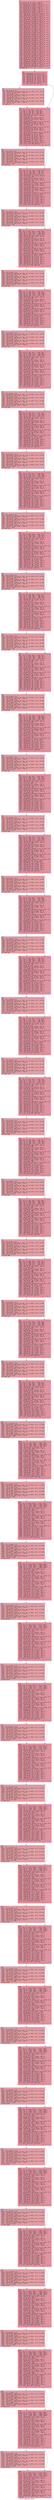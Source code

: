 digraph "CFG for 'expand_key' function" {
	label="CFG for 'expand_key' function";

	Node0xfc1f370 [shape=record,color="#b70d28ff", style=filled, fillcolor="#b70d2870" fontname="Courier",label="{2:\l|  %3 = load i8, ptr %0, align 1, !tbaa !6\l  store i8 %3, ptr %1, align 1, !tbaa !6\l  %4 = getelementptr inbounds nuw i8, ptr %0, i32 1\l  %5 = load i8, ptr %4, align 1, !tbaa !6\l  %6 = getelementptr inbounds nuw i8, ptr %1, i32 1\l  store i8 %5, ptr %6, align 1, !tbaa !6\l  %7 = getelementptr inbounds nuw i8, ptr %0, i32 2\l  %8 = load i8, ptr %7, align 1, !tbaa !6\l  %9 = getelementptr inbounds nuw i8, ptr %1, i32 2\l  store i8 %8, ptr %9, align 1, !tbaa !6\l  %10 = getelementptr inbounds nuw i8, ptr %0, i32 3\l  %11 = load i8, ptr %10, align 1, !tbaa !6\l  %12 = getelementptr inbounds nuw i8, ptr %1, i32 3\l  store i8 %11, ptr %12, align 1, !tbaa !6\l  %13 = getelementptr inbounds nuw i8, ptr %0, i32 4\l  %14 = load i8, ptr %13, align 1, !tbaa !6\l  %15 = getelementptr inbounds nuw i8, ptr %1, i32 4\l  store i8 %14, ptr %15, align 1, !tbaa !6\l  %16 = getelementptr inbounds nuw i8, ptr %0, i32 5\l  %17 = load i8, ptr %16, align 1, !tbaa !6\l  %18 = getelementptr inbounds nuw i8, ptr %1, i32 5\l  store i8 %17, ptr %18, align 1, !tbaa !6\l  %19 = getelementptr inbounds nuw i8, ptr %0, i32 6\l  %20 = load i8, ptr %19, align 1, !tbaa !6\l  %21 = getelementptr inbounds nuw i8, ptr %1, i32 6\l  store i8 %20, ptr %21, align 1, !tbaa !6\l  %22 = getelementptr inbounds nuw i8, ptr %0, i32 7\l  %23 = load i8, ptr %22, align 1, !tbaa !6\l  %24 = getelementptr inbounds nuw i8, ptr %1, i32 7\l  store i8 %23, ptr %24, align 1, !tbaa !6\l  %25 = getelementptr inbounds nuw i8, ptr %0, i32 8\l  %26 = load i8, ptr %25, align 1, !tbaa !6\l  %27 = getelementptr inbounds nuw i8, ptr %1, i32 8\l  store i8 %26, ptr %27, align 1, !tbaa !6\l  %28 = getelementptr inbounds nuw i8, ptr %0, i32 9\l  %29 = load i8, ptr %28, align 1, !tbaa !6\l  %30 = getelementptr inbounds nuw i8, ptr %1, i32 9\l  store i8 %29, ptr %30, align 1, !tbaa !6\l  %31 = getelementptr inbounds nuw i8, ptr %0, i32 10\l  %32 = load i8, ptr %31, align 1, !tbaa !6\l  %33 = getelementptr inbounds nuw i8, ptr %1, i32 10\l  store i8 %32, ptr %33, align 1, !tbaa !6\l  %34 = getelementptr inbounds nuw i8, ptr %0, i32 11\l  %35 = load i8, ptr %34, align 1, !tbaa !6\l  %36 = getelementptr inbounds nuw i8, ptr %1, i32 11\l  store i8 %35, ptr %36, align 1, !tbaa !6\l  %37 = getelementptr inbounds nuw i8, ptr %0, i32 12\l  %38 = load i8, ptr %37, align 1, !tbaa !6\l  %39 = getelementptr inbounds nuw i8, ptr %1, i32 12\l  store i8 %38, ptr %39, align 1, !tbaa !6\l  %40 = getelementptr inbounds nuw i8, ptr %0, i32 13\l  %41 = load i8, ptr %40, align 1, !tbaa !6\l  %42 = getelementptr inbounds nuw i8, ptr %1, i32 13\l  store i8 %41, ptr %42, align 1, !tbaa !6\l  %43 = getelementptr inbounds nuw i8, ptr %0, i32 14\l  %44 = load i8, ptr %43, align 1, !tbaa !6\l  %45 = getelementptr inbounds nuw i8, ptr %1, i32 14\l  store i8 %44, ptr %45, align 1, !tbaa !6\l  %46 = getelementptr inbounds nuw i8, ptr %0, i32 15\l  %47 = load i8, ptr %46, align 1, !tbaa !6\l  %48 = getelementptr inbounds nuw i8, ptr %1, i32 15\l  store i8 %47, ptr %48, align 1, !tbaa !6\l  br label %49\l}"];
	Node0xfc1f370 -> Node0xfc23ef0;
	Node0xfc23ef0 [shape=record,color="#b70d28ff", style=filled, fillcolor="#b70d2870" fontname="Courier",label="{49:\l|  %50 = getelementptr i8, ptr %1, i32 16\l  %51 = getelementptr i8, ptr %50, i32 -4\l  %52 = load i8, ptr %51, align 1, !tbaa !6\l  %53 = getelementptr i8, ptr %50, i32 -3\l  %54 = load i8, ptr %53, align 1, !tbaa !6\l  %55 = getelementptr i8, ptr %50, i32 -2\l  %56 = load i8, ptr %55, align 1, !tbaa !6\l  %57 = getelementptr i8, ptr %50, i32 -1\l  %58 = load i8, ptr %57, align 1, !tbaa !6\l  br i1 true, label %59, label %73\l|{<s0>T|<s1>F}}"];
	Node0xfc23ef0:s0 -> Node0xfc24640;
	Node0xfc23ef0:s1 -> Node0xfc246a0;
	Node0xfc24640 [shape=record,color="#3d50c3ff", style=filled, fillcolor="#be242e70" fontname="Courier",label="{59:\l|  %60 = zext i8 %54 to i32\l  %61 = getelementptr inbounds nuw [256 x i8], ptr @sbox, i32 0, i32 %60\l  %62 = load i8, ptr %61, align 1, !tbaa !6\l  %63 = zext i8 %56 to i32\l  %64 = getelementptr inbounds nuw [256 x i8], ptr @sbox, i32 0, i32 %63\l  %65 = load i8, ptr %64, align 1, !tbaa !6\l  %66 = zext i8 %58 to i32\l  %67 = getelementptr inbounds nuw [256 x i8], ptr @sbox, i32 0, i32 %66\l  %68 = load i8, ptr %67, align 1, !tbaa !6\l  %69 = zext i8 %52 to i32\l  %70 = getelementptr inbounds nuw [256 x i8], ptr @sbox, i32 0, i32 %69\l  %71 = load i8, ptr %70, align 1, !tbaa !6\l  %72 = xor i8 1, %62\l  br label %73\l}"];
	Node0xfc24640 -> Node0xfc246a0;
	Node0xfc246a0 [shape=record,color="#b70d28ff", style=filled, fillcolor="#b70d2870" fontname="Courier",label="{73:\l|  %74 = phi i8 [ %71, %59 ], [ %58, %49 ]\l  %75 = phi i8 [ %68, %59 ], [ %56, %49 ]\l  %76 = phi i8 [ %65, %59 ], [ %54, %49 ]\l  %77 = phi i8 [ %72, %59 ], [ %52, %49 ]\l  %78 = getelementptr i8, ptr %50, i32 -16\l  %79 = load i8, ptr %78, align 1, !tbaa !6\l  %80 = xor i8 %79, %77\l  store i8 %80, ptr %50, align 1, !tbaa !6\l  %81 = getelementptr i8, ptr %50, i32 -15\l  %82 = load i8, ptr %81, align 1, !tbaa !6\l  %83 = xor i8 %82, %76\l  %84 = getelementptr inbounds nuw i8, ptr %50, i32 1\l  store i8 %83, ptr %84, align 1, !tbaa !6\l  %85 = getelementptr i8, ptr %50, i32 -14\l  %86 = load i8, ptr %85, align 1, !tbaa !6\l  %87 = xor i8 %86, %75\l  %88 = getelementptr inbounds nuw i8, ptr %50, i32 2\l  store i8 %87, ptr %88, align 1, !tbaa !6\l  %89 = getelementptr i8, ptr %50, i32 -13\l  %90 = load i8, ptr %89, align 1, !tbaa !6\l  %91 = xor i8 %90, %74\l  %92 = getelementptr inbounds nuw i8, ptr %50, i32 3\l  store i8 %91, ptr %92, align 1, !tbaa !6\l  %93 = getelementptr i8, ptr %1, i32 20\l  %94 = getelementptr i8, ptr %93, i32 -4\l  %95 = load i8, ptr %94, align 1, !tbaa !6\l  %96 = getelementptr i8, ptr %93, i32 -3\l  %97 = load i8, ptr %96, align 1, !tbaa !6\l  %98 = getelementptr i8, ptr %93, i32 -2\l  %99 = load i8, ptr %98, align 1, !tbaa !6\l  %100 = getelementptr i8, ptr %93, i32 -1\l  %101 = load i8, ptr %100, align 1, !tbaa !6\l  br i1 false, label %102, label %116\l|{<s0>T|<s1>F}}"];
	Node0xfc246a0:s0 -> Node0xfc236f0;
	Node0xfc246a0:s1 -> Node0xfc23750;
	Node0xfc236f0 [shape=record,color="#3d50c3ff", style=filled, fillcolor="#be242e70" fontname="Courier",label="{102:\l|  %103 = zext i8 %97 to i32\l  %104 = getelementptr inbounds nuw [256 x i8], ptr @sbox, i32 0, i32 %103\l  %105 = load i8, ptr %104, align 1, !tbaa !6\l  %106 = zext i8 %99 to i32\l  %107 = getelementptr inbounds nuw [256 x i8], ptr @sbox, i32 0, i32 %106\l  %108 = load i8, ptr %107, align 1, !tbaa !6\l  %109 = zext i8 %101 to i32\l  %110 = getelementptr inbounds nuw [256 x i8], ptr @sbox, i32 0, i32 %109\l  %111 = load i8, ptr %110, align 1, !tbaa !6\l  %112 = zext i8 %95 to i32\l  %113 = getelementptr inbounds nuw [256 x i8], ptr @sbox, i32 0, i32 %112\l  %114 = load i8, ptr %113, align 1, !tbaa !6\l  %115 = xor i8 1, %105\l  br label %116\l}"];
	Node0xfc236f0 -> Node0xfc23750;
	Node0xfc23750 [shape=record,color="#b70d28ff", style=filled, fillcolor="#b70d2870" fontname="Courier",label="{116:\l|  %117 = phi i8 [ %114, %102 ], [ %101, %73 ]\l  %118 = phi i8 [ %111, %102 ], [ %99, %73 ]\l  %119 = phi i8 [ %108, %102 ], [ %97, %73 ]\l  %120 = phi i8 [ %115, %102 ], [ %95, %73 ]\l  %121 = getelementptr i8, ptr %93, i32 -16\l  %122 = load i8, ptr %121, align 1, !tbaa !6\l  %123 = xor i8 %122, %120\l  store i8 %123, ptr %93, align 1, !tbaa !6\l  %124 = getelementptr i8, ptr %93, i32 -15\l  %125 = load i8, ptr %124, align 1, !tbaa !6\l  %126 = xor i8 %125, %119\l  %127 = getelementptr inbounds nuw i8, ptr %93, i32 1\l  store i8 %126, ptr %127, align 1, !tbaa !6\l  %128 = getelementptr i8, ptr %93, i32 -14\l  %129 = load i8, ptr %128, align 1, !tbaa !6\l  %130 = xor i8 %129, %118\l  %131 = getelementptr inbounds nuw i8, ptr %93, i32 2\l  store i8 %130, ptr %131, align 1, !tbaa !6\l  %132 = getelementptr i8, ptr %93, i32 -13\l  %133 = load i8, ptr %132, align 1, !tbaa !6\l  %134 = xor i8 %133, %117\l  %135 = getelementptr inbounds nuw i8, ptr %93, i32 3\l  store i8 %134, ptr %135, align 1, !tbaa !6\l  %136 = getelementptr i8, ptr %1, i32 24\l  %137 = getelementptr i8, ptr %136, i32 -4\l  %138 = load i8, ptr %137, align 1, !tbaa !6\l  %139 = getelementptr i8, ptr %136, i32 -3\l  %140 = load i8, ptr %139, align 1, !tbaa !6\l  %141 = getelementptr i8, ptr %136, i32 -2\l  %142 = load i8, ptr %141, align 1, !tbaa !6\l  %143 = getelementptr i8, ptr %136, i32 -1\l  %144 = load i8, ptr %143, align 1, !tbaa !6\l  br i1 false, label %145, label %159\l|{<s0>T|<s1>F}}"];
	Node0xfc23750:s0 -> Node0xfc1ff40;
	Node0xfc23750:s1 -> Node0xfc29d10;
	Node0xfc1ff40 [shape=record,color="#3d50c3ff", style=filled, fillcolor="#be242e70" fontname="Courier",label="{145:\l|  %146 = zext i8 %140 to i32\l  %147 = getelementptr inbounds nuw [256 x i8], ptr @sbox, i32 0, i32 %146\l  %148 = load i8, ptr %147, align 1, !tbaa !6\l  %149 = zext i8 %142 to i32\l  %150 = getelementptr inbounds nuw [256 x i8], ptr @sbox, i32 0, i32 %149\l  %151 = load i8, ptr %150, align 1, !tbaa !6\l  %152 = zext i8 %144 to i32\l  %153 = getelementptr inbounds nuw [256 x i8], ptr @sbox, i32 0, i32 %152\l  %154 = load i8, ptr %153, align 1, !tbaa !6\l  %155 = zext i8 %138 to i32\l  %156 = getelementptr inbounds nuw [256 x i8], ptr @sbox, i32 0, i32 %155\l  %157 = load i8, ptr %156, align 1, !tbaa !6\l  %158 = xor i8 1, %148\l  br label %159\l}"];
	Node0xfc1ff40 -> Node0xfc29d10;
	Node0xfc29d10 [shape=record,color="#b70d28ff", style=filled, fillcolor="#b70d2870" fontname="Courier",label="{159:\l|  %160 = phi i8 [ %157, %145 ], [ %144, %116 ]\l  %161 = phi i8 [ %154, %145 ], [ %142, %116 ]\l  %162 = phi i8 [ %151, %145 ], [ %140, %116 ]\l  %163 = phi i8 [ %158, %145 ], [ %138, %116 ]\l  %164 = getelementptr i8, ptr %136, i32 -16\l  %165 = load i8, ptr %164, align 1, !tbaa !6\l  %166 = xor i8 %165, %163\l  store i8 %166, ptr %136, align 1, !tbaa !6\l  %167 = getelementptr i8, ptr %136, i32 -15\l  %168 = load i8, ptr %167, align 1, !tbaa !6\l  %169 = xor i8 %168, %162\l  %170 = getelementptr inbounds nuw i8, ptr %136, i32 1\l  store i8 %169, ptr %170, align 1, !tbaa !6\l  %171 = getelementptr i8, ptr %136, i32 -14\l  %172 = load i8, ptr %171, align 1, !tbaa !6\l  %173 = xor i8 %172, %161\l  %174 = getelementptr inbounds nuw i8, ptr %136, i32 2\l  store i8 %173, ptr %174, align 1, !tbaa !6\l  %175 = getelementptr i8, ptr %136, i32 -13\l  %176 = load i8, ptr %175, align 1, !tbaa !6\l  %177 = xor i8 %176, %160\l  %178 = getelementptr inbounds nuw i8, ptr %136, i32 3\l  store i8 %177, ptr %178, align 1, !tbaa !6\l  %179 = getelementptr i8, ptr %1, i32 28\l  %180 = getelementptr i8, ptr %179, i32 -4\l  %181 = load i8, ptr %180, align 1, !tbaa !6\l  %182 = getelementptr i8, ptr %179, i32 -3\l  %183 = load i8, ptr %182, align 1, !tbaa !6\l  %184 = getelementptr i8, ptr %179, i32 -2\l  %185 = load i8, ptr %184, align 1, !tbaa !6\l  %186 = getelementptr i8, ptr %179, i32 -1\l  %187 = load i8, ptr %186, align 1, !tbaa !6\l  br i1 false, label %188, label %202\l|{<s0>T|<s1>F}}"];
	Node0xfc29d10:s0 -> Node0xfc2b950;
	Node0xfc29d10:s1 -> Node0xfc2b9b0;
	Node0xfc2b950 [shape=record,color="#3d50c3ff", style=filled, fillcolor="#be242e70" fontname="Courier",label="{188:\l|  %189 = zext i8 %183 to i32\l  %190 = getelementptr inbounds nuw [256 x i8], ptr @sbox, i32 0, i32 %189\l  %191 = load i8, ptr %190, align 1, !tbaa !6\l  %192 = zext i8 %185 to i32\l  %193 = getelementptr inbounds nuw [256 x i8], ptr @sbox, i32 0, i32 %192\l  %194 = load i8, ptr %193, align 1, !tbaa !6\l  %195 = zext i8 %187 to i32\l  %196 = getelementptr inbounds nuw [256 x i8], ptr @sbox, i32 0, i32 %195\l  %197 = load i8, ptr %196, align 1, !tbaa !6\l  %198 = zext i8 %181 to i32\l  %199 = getelementptr inbounds nuw [256 x i8], ptr @sbox, i32 0, i32 %198\l  %200 = load i8, ptr %199, align 1, !tbaa !6\l  %201 = xor i8 1, %191\l  br label %202\l}"];
	Node0xfc2b950 -> Node0xfc2b9b0;
	Node0xfc2b9b0 [shape=record,color="#b70d28ff", style=filled, fillcolor="#b70d2870" fontname="Courier",label="{202:\l|  %203 = phi i8 [ %200, %188 ], [ %187, %159 ]\l  %204 = phi i8 [ %197, %188 ], [ %185, %159 ]\l  %205 = phi i8 [ %194, %188 ], [ %183, %159 ]\l  %206 = phi i8 [ %201, %188 ], [ %181, %159 ]\l  %207 = getelementptr i8, ptr %179, i32 -16\l  %208 = load i8, ptr %207, align 1, !tbaa !6\l  %209 = xor i8 %208, %206\l  store i8 %209, ptr %179, align 1, !tbaa !6\l  %210 = getelementptr i8, ptr %179, i32 -15\l  %211 = load i8, ptr %210, align 1, !tbaa !6\l  %212 = xor i8 %211, %205\l  %213 = getelementptr inbounds nuw i8, ptr %179, i32 1\l  store i8 %212, ptr %213, align 1, !tbaa !6\l  %214 = getelementptr i8, ptr %179, i32 -14\l  %215 = load i8, ptr %214, align 1, !tbaa !6\l  %216 = xor i8 %215, %204\l  %217 = getelementptr inbounds nuw i8, ptr %179, i32 2\l  store i8 %216, ptr %217, align 1, !tbaa !6\l  %218 = getelementptr i8, ptr %179, i32 -13\l  %219 = load i8, ptr %218, align 1, !tbaa !6\l  %220 = xor i8 %219, %203\l  %221 = getelementptr inbounds nuw i8, ptr %179, i32 3\l  store i8 %220, ptr %221, align 1, !tbaa !6\l  %222 = getelementptr i8, ptr %1, i32 32\l  %223 = getelementptr i8, ptr %222, i32 -4\l  %224 = load i8, ptr %223, align 1, !tbaa !6\l  %225 = getelementptr i8, ptr %222, i32 -3\l  %226 = load i8, ptr %225, align 1, !tbaa !6\l  %227 = getelementptr i8, ptr %222, i32 -2\l  %228 = load i8, ptr %227, align 1, !tbaa !6\l  %229 = getelementptr i8, ptr %222, i32 -1\l  %230 = load i8, ptr %229, align 1, !tbaa !6\l  br i1 true, label %231, label %245\l|{<s0>T|<s1>F}}"];
	Node0xfc2b9b0:s0 -> Node0xfc264d0;
	Node0xfc2b9b0:s1 -> Node0xfc26530;
	Node0xfc264d0 [shape=record,color="#3d50c3ff", style=filled, fillcolor="#be242e70" fontname="Courier",label="{231:\l|  %232 = zext i8 %226 to i32\l  %233 = getelementptr inbounds nuw [256 x i8], ptr @sbox, i32 0, i32 %232\l  %234 = load i8, ptr %233, align 1, !tbaa !6\l  %235 = zext i8 %228 to i32\l  %236 = getelementptr inbounds nuw [256 x i8], ptr @sbox, i32 0, i32 %235\l  %237 = load i8, ptr %236, align 1, !tbaa !6\l  %238 = zext i8 %230 to i32\l  %239 = getelementptr inbounds nuw [256 x i8], ptr @sbox, i32 0, i32 %238\l  %240 = load i8, ptr %239, align 1, !tbaa !6\l  %241 = zext i8 %224 to i32\l  %242 = getelementptr inbounds nuw [256 x i8], ptr @sbox, i32 0, i32 %241\l  %243 = load i8, ptr %242, align 1, !tbaa !6\l  %244 = xor i8 2, %234\l  br label %245\l}"];
	Node0xfc264d0 -> Node0xfc26530;
	Node0xfc26530 [shape=record,color="#b70d28ff", style=filled, fillcolor="#b70d2870" fontname="Courier",label="{245:\l|  %246 = phi i8 [ %243, %231 ], [ %230, %202 ]\l  %247 = phi i8 [ %240, %231 ], [ %228, %202 ]\l  %248 = phi i8 [ %237, %231 ], [ %226, %202 ]\l  %249 = phi i8 [ %244, %231 ], [ %224, %202 ]\l  %250 = getelementptr i8, ptr %222, i32 -16\l  %251 = load i8, ptr %250, align 1, !tbaa !6\l  %252 = xor i8 %251, %249\l  store i8 %252, ptr %222, align 1, !tbaa !6\l  %253 = getelementptr i8, ptr %222, i32 -15\l  %254 = load i8, ptr %253, align 1, !tbaa !6\l  %255 = xor i8 %254, %248\l  %256 = getelementptr inbounds nuw i8, ptr %222, i32 1\l  store i8 %255, ptr %256, align 1, !tbaa !6\l  %257 = getelementptr i8, ptr %222, i32 -14\l  %258 = load i8, ptr %257, align 1, !tbaa !6\l  %259 = xor i8 %258, %247\l  %260 = getelementptr inbounds nuw i8, ptr %222, i32 2\l  store i8 %259, ptr %260, align 1, !tbaa !6\l  %261 = getelementptr i8, ptr %222, i32 -13\l  %262 = load i8, ptr %261, align 1, !tbaa !6\l  %263 = xor i8 %262, %246\l  %264 = getelementptr inbounds nuw i8, ptr %222, i32 3\l  store i8 %263, ptr %264, align 1, !tbaa !6\l  %265 = getelementptr i8, ptr %1, i32 36\l  %266 = getelementptr i8, ptr %265, i32 -4\l  %267 = load i8, ptr %266, align 1, !tbaa !6\l  %268 = getelementptr i8, ptr %265, i32 -3\l  %269 = load i8, ptr %268, align 1, !tbaa !6\l  %270 = getelementptr i8, ptr %265, i32 -2\l  %271 = load i8, ptr %270, align 1, !tbaa !6\l  %272 = getelementptr i8, ptr %265, i32 -1\l  %273 = load i8, ptr %272, align 1, !tbaa !6\l  br i1 false, label %274, label %288\l|{<s0>T|<s1>F}}"];
	Node0xfc26530:s0 -> Node0xfc2e2e0;
	Node0xfc26530:s1 -> Node0xfc2e340;
	Node0xfc2e2e0 [shape=record,color="#3d50c3ff", style=filled, fillcolor="#be242e70" fontname="Courier",label="{274:\l|  %275 = zext i8 %269 to i32\l  %276 = getelementptr inbounds nuw [256 x i8], ptr @sbox, i32 0, i32 %275\l  %277 = load i8, ptr %276, align 1, !tbaa !6\l  %278 = zext i8 %271 to i32\l  %279 = getelementptr inbounds nuw [256 x i8], ptr @sbox, i32 0, i32 %278\l  %280 = load i8, ptr %279, align 1, !tbaa !6\l  %281 = zext i8 %273 to i32\l  %282 = getelementptr inbounds nuw [256 x i8], ptr @sbox, i32 0, i32 %281\l  %283 = load i8, ptr %282, align 1, !tbaa !6\l  %284 = zext i8 %267 to i32\l  %285 = getelementptr inbounds nuw [256 x i8], ptr @sbox, i32 0, i32 %284\l  %286 = load i8, ptr %285, align 1, !tbaa !6\l  %287 = xor i8 2, %277\l  br label %288\l}"];
	Node0xfc2e2e0 -> Node0xfc2e340;
	Node0xfc2e340 [shape=record,color="#b70d28ff", style=filled, fillcolor="#b70d2870" fontname="Courier",label="{288:\l|  %289 = phi i8 [ %286, %274 ], [ %273, %245 ]\l  %290 = phi i8 [ %283, %274 ], [ %271, %245 ]\l  %291 = phi i8 [ %280, %274 ], [ %269, %245 ]\l  %292 = phi i8 [ %287, %274 ], [ %267, %245 ]\l  %293 = getelementptr i8, ptr %265, i32 -16\l  %294 = load i8, ptr %293, align 1, !tbaa !6\l  %295 = xor i8 %294, %292\l  store i8 %295, ptr %265, align 1, !tbaa !6\l  %296 = getelementptr i8, ptr %265, i32 -15\l  %297 = load i8, ptr %296, align 1, !tbaa !6\l  %298 = xor i8 %297, %291\l  %299 = getelementptr inbounds nuw i8, ptr %265, i32 1\l  store i8 %298, ptr %299, align 1, !tbaa !6\l  %300 = getelementptr i8, ptr %265, i32 -14\l  %301 = load i8, ptr %300, align 1, !tbaa !6\l  %302 = xor i8 %301, %290\l  %303 = getelementptr inbounds nuw i8, ptr %265, i32 2\l  store i8 %302, ptr %303, align 1, !tbaa !6\l  %304 = getelementptr i8, ptr %265, i32 -13\l  %305 = load i8, ptr %304, align 1, !tbaa !6\l  %306 = xor i8 %305, %289\l  %307 = getelementptr inbounds nuw i8, ptr %265, i32 3\l  store i8 %306, ptr %307, align 1, !tbaa !6\l  %308 = getelementptr i8, ptr %1, i32 40\l  %309 = getelementptr i8, ptr %308, i32 -4\l  %310 = load i8, ptr %309, align 1, !tbaa !6\l  %311 = getelementptr i8, ptr %308, i32 -3\l  %312 = load i8, ptr %311, align 1, !tbaa !6\l  %313 = getelementptr i8, ptr %308, i32 -2\l  %314 = load i8, ptr %313, align 1, !tbaa !6\l  %315 = getelementptr i8, ptr %308, i32 -1\l  %316 = load i8, ptr %315, align 1, !tbaa !6\l  br i1 false, label %317, label %331\l|{<s0>T|<s1>F}}"];
	Node0xfc2e340:s0 -> Node0xfc34790;
	Node0xfc2e340:s1 -> Node0xfc347f0;
	Node0xfc34790 [shape=record,color="#3d50c3ff", style=filled, fillcolor="#be242e70" fontname="Courier",label="{317:\l|  %318 = zext i8 %312 to i32\l  %319 = getelementptr inbounds nuw [256 x i8], ptr @sbox, i32 0, i32 %318\l  %320 = load i8, ptr %319, align 1, !tbaa !6\l  %321 = zext i8 %314 to i32\l  %322 = getelementptr inbounds nuw [256 x i8], ptr @sbox, i32 0, i32 %321\l  %323 = load i8, ptr %322, align 1, !tbaa !6\l  %324 = zext i8 %316 to i32\l  %325 = getelementptr inbounds nuw [256 x i8], ptr @sbox, i32 0, i32 %324\l  %326 = load i8, ptr %325, align 1, !tbaa !6\l  %327 = zext i8 %310 to i32\l  %328 = getelementptr inbounds nuw [256 x i8], ptr @sbox, i32 0, i32 %327\l  %329 = load i8, ptr %328, align 1, !tbaa !6\l  %330 = xor i8 2, %320\l  br label %331\l}"];
	Node0xfc34790 -> Node0xfc347f0;
	Node0xfc347f0 [shape=record,color="#b70d28ff", style=filled, fillcolor="#b70d2870" fontname="Courier",label="{331:\l|  %332 = phi i8 [ %329, %317 ], [ %316, %288 ]\l  %333 = phi i8 [ %326, %317 ], [ %314, %288 ]\l  %334 = phi i8 [ %323, %317 ], [ %312, %288 ]\l  %335 = phi i8 [ %330, %317 ], [ %310, %288 ]\l  %336 = getelementptr i8, ptr %308, i32 -16\l  %337 = load i8, ptr %336, align 1, !tbaa !6\l  %338 = xor i8 %337, %335\l  store i8 %338, ptr %308, align 1, !tbaa !6\l  %339 = getelementptr i8, ptr %308, i32 -15\l  %340 = load i8, ptr %339, align 1, !tbaa !6\l  %341 = xor i8 %340, %334\l  %342 = getelementptr inbounds nuw i8, ptr %308, i32 1\l  store i8 %341, ptr %342, align 1, !tbaa !6\l  %343 = getelementptr i8, ptr %308, i32 -14\l  %344 = load i8, ptr %343, align 1, !tbaa !6\l  %345 = xor i8 %344, %333\l  %346 = getelementptr inbounds nuw i8, ptr %308, i32 2\l  store i8 %345, ptr %346, align 1, !tbaa !6\l  %347 = getelementptr i8, ptr %308, i32 -13\l  %348 = load i8, ptr %347, align 1, !tbaa !6\l  %349 = xor i8 %348, %332\l  %350 = getelementptr inbounds nuw i8, ptr %308, i32 3\l  store i8 %349, ptr %350, align 1, !tbaa !6\l  %351 = getelementptr i8, ptr %1, i32 44\l  %352 = getelementptr i8, ptr %351, i32 -4\l  %353 = load i8, ptr %352, align 1, !tbaa !6\l  %354 = getelementptr i8, ptr %351, i32 -3\l  %355 = load i8, ptr %354, align 1, !tbaa !6\l  %356 = getelementptr i8, ptr %351, i32 -2\l  %357 = load i8, ptr %356, align 1, !tbaa !6\l  %358 = getelementptr i8, ptr %351, i32 -1\l  %359 = load i8, ptr %358, align 1, !tbaa !6\l  br i1 false, label %360, label %374\l|{<s0>T|<s1>F}}"];
	Node0xfc347f0:s0 -> Node0xfc36430;
	Node0xfc347f0:s1 -> Node0xfc36490;
	Node0xfc36430 [shape=record,color="#3d50c3ff", style=filled, fillcolor="#be242e70" fontname="Courier",label="{360:\l|  %361 = zext i8 %355 to i32\l  %362 = getelementptr inbounds nuw [256 x i8], ptr @sbox, i32 0, i32 %361\l  %363 = load i8, ptr %362, align 1, !tbaa !6\l  %364 = zext i8 %357 to i32\l  %365 = getelementptr inbounds nuw [256 x i8], ptr @sbox, i32 0, i32 %364\l  %366 = load i8, ptr %365, align 1, !tbaa !6\l  %367 = zext i8 %359 to i32\l  %368 = getelementptr inbounds nuw [256 x i8], ptr @sbox, i32 0, i32 %367\l  %369 = load i8, ptr %368, align 1, !tbaa !6\l  %370 = zext i8 %353 to i32\l  %371 = getelementptr inbounds nuw [256 x i8], ptr @sbox, i32 0, i32 %370\l  %372 = load i8, ptr %371, align 1, !tbaa !6\l  %373 = xor i8 2, %363\l  br label %374\l}"];
	Node0xfc36430 -> Node0xfc36490;
	Node0xfc36490 [shape=record,color="#b70d28ff", style=filled, fillcolor="#b70d2870" fontname="Courier",label="{374:\l|  %375 = phi i8 [ %372, %360 ], [ %359, %331 ]\l  %376 = phi i8 [ %369, %360 ], [ %357, %331 ]\l  %377 = phi i8 [ %366, %360 ], [ %355, %331 ]\l  %378 = phi i8 [ %373, %360 ], [ %353, %331 ]\l  %379 = getelementptr i8, ptr %351, i32 -16\l  %380 = load i8, ptr %379, align 1, !tbaa !6\l  %381 = xor i8 %380, %378\l  store i8 %381, ptr %351, align 1, !tbaa !6\l  %382 = getelementptr i8, ptr %351, i32 -15\l  %383 = load i8, ptr %382, align 1, !tbaa !6\l  %384 = xor i8 %383, %377\l  %385 = getelementptr inbounds nuw i8, ptr %351, i32 1\l  store i8 %384, ptr %385, align 1, !tbaa !6\l  %386 = getelementptr i8, ptr %351, i32 -14\l  %387 = load i8, ptr %386, align 1, !tbaa !6\l  %388 = xor i8 %387, %376\l  %389 = getelementptr inbounds nuw i8, ptr %351, i32 2\l  store i8 %388, ptr %389, align 1, !tbaa !6\l  %390 = getelementptr i8, ptr %351, i32 -13\l  %391 = load i8, ptr %390, align 1, !tbaa !6\l  %392 = xor i8 %391, %375\l  %393 = getelementptr inbounds nuw i8, ptr %351, i32 3\l  store i8 %392, ptr %393, align 1, !tbaa !6\l  %394 = getelementptr i8, ptr %1, i32 48\l  %395 = getelementptr i8, ptr %394, i32 -4\l  %396 = load i8, ptr %395, align 1, !tbaa !6\l  %397 = getelementptr i8, ptr %394, i32 -3\l  %398 = load i8, ptr %397, align 1, !tbaa !6\l  %399 = getelementptr i8, ptr %394, i32 -2\l  %400 = load i8, ptr %399, align 1, !tbaa !6\l  %401 = getelementptr i8, ptr %394, i32 -1\l  %402 = load i8, ptr %401, align 1, !tbaa !6\l  br i1 true, label %403, label %417\l|{<s0>T|<s1>F}}"];
	Node0xfc36490:s0 -> Node0xfc2c970;
	Node0xfc36490:s1 -> Node0xfc2c9d0;
	Node0xfc2c970 [shape=record,color="#3d50c3ff", style=filled, fillcolor="#be242e70" fontname="Courier",label="{403:\l|  %404 = zext i8 %398 to i32\l  %405 = getelementptr inbounds nuw [256 x i8], ptr @sbox, i32 0, i32 %404\l  %406 = load i8, ptr %405, align 1, !tbaa !6\l  %407 = zext i8 %400 to i32\l  %408 = getelementptr inbounds nuw [256 x i8], ptr @sbox, i32 0, i32 %407\l  %409 = load i8, ptr %408, align 1, !tbaa !6\l  %410 = zext i8 %402 to i32\l  %411 = getelementptr inbounds nuw [256 x i8], ptr @sbox, i32 0, i32 %410\l  %412 = load i8, ptr %411, align 1, !tbaa !6\l  %413 = zext i8 %396 to i32\l  %414 = getelementptr inbounds nuw [256 x i8], ptr @sbox, i32 0, i32 %413\l  %415 = load i8, ptr %414, align 1, !tbaa !6\l  %416 = xor i8 4, %406\l  br label %417\l}"];
	Node0xfc2c970 -> Node0xfc2c9d0;
	Node0xfc2c9d0 [shape=record,color="#b70d28ff", style=filled, fillcolor="#b70d2870" fontname="Courier",label="{417:\l|  %418 = phi i8 [ %415, %403 ], [ %402, %374 ]\l  %419 = phi i8 [ %412, %403 ], [ %400, %374 ]\l  %420 = phi i8 [ %409, %403 ], [ %398, %374 ]\l  %421 = phi i8 [ %416, %403 ], [ %396, %374 ]\l  %422 = getelementptr i8, ptr %394, i32 -16\l  %423 = load i8, ptr %422, align 1, !tbaa !6\l  %424 = xor i8 %423, %421\l  store i8 %424, ptr %394, align 1, !tbaa !6\l  %425 = getelementptr i8, ptr %394, i32 -15\l  %426 = load i8, ptr %425, align 1, !tbaa !6\l  %427 = xor i8 %426, %420\l  %428 = getelementptr inbounds nuw i8, ptr %394, i32 1\l  store i8 %427, ptr %428, align 1, !tbaa !6\l  %429 = getelementptr i8, ptr %394, i32 -14\l  %430 = load i8, ptr %429, align 1, !tbaa !6\l  %431 = xor i8 %430, %419\l  %432 = getelementptr inbounds nuw i8, ptr %394, i32 2\l  store i8 %431, ptr %432, align 1, !tbaa !6\l  %433 = getelementptr i8, ptr %394, i32 -13\l  %434 = load i8, ptr %433, align 1, !tbaa !6\l  %435 = xor i8 %434, %418\l  %436 = getelementptr inbounds nuw i8, ptr %394, i32 3\l  store i8 %435, ptr %436, align 1, !tbaa !6\l  %437 = getelementptr i8, ptr %1, i32 52\l  %438 = getelementptr i8, ptr %437, i32 -4\l  %439 = load i8, ptr %438, align 1, !tbaa !6\l  %440 = getelementptr i8, ptr %437, i32 -3\l  %441 = load i8, ptr %440, align 1, !tbaa !6\l  %442 = getelementptr i8, ptr %437, i32 -2\l  %443 = load i8, ptr %442, align 1, !tbaa !6\l  %444 = getelementptr i8, ptr %437, i32 -1\l  %445 = load i8, ptr %444, align 1, !tbaa !6\l  br i1 false, label %446, label %460\l|{<s0>T|<s1>F}}"];
	Node0xfc2c9d0:s0 -> Node0xfc3bdc0;
	Node0xfc2c9d0:s1 -> Node0xfc3be20;
	Node0xfc3bdc0 [shape=record,color="#3d50c3ff", style=filled, fillcolor="#be242e70" fontname="Courier",label="{446:\l|  %447 = zext i8 %441 to i32\l  %448 = getelementptr inbounds nuw [256 x i8], ptr @sbox, i32 0, i32 %447\l  %449 = load i8, ptr %448, align 1, !tbaa !6\l  %450 = zext i8 %443 to i32\l  %451 = getelementptr inbounds nuw [256 x i8], ptr @sbox, i32 0, i32 %450\l  %452 = load i8, ptr %451, align 1, !tbaa !6\l  %453 = zext i8 %445 to i32\l  %454 = getelementptr inbounds nuw [256 x i8], ptr @sbox, i32 0, i32 %453\l  %455 = load i8, ptr %454, align 1, !tbaa !6\l  %456 = zext i8 %439 to i32\l  %457 = getelementptr inbounds nuw [256 x i8], ptr @sbox, i32 0, i32 %456\l  %458 = load i8, ptr %457, align 1, !tbaa !6\l  %459 = xor i8 4, %449\l  br label %460\l}"];
	Node0xfc3bdc0 -> Node0xfc3be20;
	Node0xfc3be20 [shape=record,color="#b70d28ff", style=filled, fillcolor="#b70d2870" fontname="Courier",label="{460:\l|  %461 = phi i8 [ %458, %446 ], [ %445, %417 ]\l  %462 = phi i8 [ %455, %446 ], [ %443, %417 ]\l  %463 = phi i8 [ %452, %446 ], [ %441, %417 ]\l  %464 = phi i8 [ %459, %446 ], [ %439, %417 ]\l  %465 = getelementptr i8, ptr %437, i32 -16\l  %466 = load i8, ptr %465, align 1, !tbaa !6\l  %467 = xor i8 %466, %464\l  store i8 %467, ptr %437, align 1, !tbaa !6\l  %468 = getelementptr i8, ptr %437, i32 -15\l  %469 = load i8, ptr %468, align 1, !tbaa !6\l  %470 = xor i8 %469, %463\l  %471 = getelementptr inbounds nuw i8, ptr %437, i32 1\l  store i8 %470, ptr %471, align 1, !tbaa !6\l  %472 = getelementptr i8, ptr %437, i32 -14\l  %473 = load i8, ptr %472, align 1, !tbaa !6\l  %474 = xor i8 %473, %462\l  %475 = getelementptr inbounds nuw i8, ptr %437, i32 2\l  store i8 %474, ptr %475, align 1, !tbaa !6\l  %476 = getelementptr i8, ptr %437, i32 -13\l  %477 = load i8, ptr %476, align 1, !tbaa !6\l  %478 = xor i8 %477, %461\l  %479 = getelementptr inbounds nuw i8, ptr %437, i32 3\l  store i8 %478, ptr %479, align 1, !tbaa !6\l  %480 = getelementptr i8, ptr %1, i32 56\l  %481 = getelementptr i8, ptr %480, i32 -4\l  %482 = load i8, ptr %481, align 1, !tbaa !6\l  %483 = getelementptr i8, ptr %480, i32 -3\l  %484 = load i8, ptr %483, align 1, !tbaa !6\l  %485 = getelementptr i8, ptr %480, i32 -2\l  %486 = load i8, ptr %485, align 1, !tbaa !6\l  %487 = getelementptr i8, ptr %480, i32 -1\l  %488 = load i8, ptr %487, align 1, !tbaa !6\l  br i1 false, label %489, label %503\l|{<s0>T|<s1>F}}"];
	Node0xfc3be20:s0 -> Node0xfc2f210;
	Node0xfc3be20:s1 -> Node0xfc2f270;
	Node0xfc2f210 [shape=record,color="#3d50c3ff", style=filled, fillcolor="#be242e70" fontname="Courier",label="{489:\l|  %490 = zext i8 %484 to i32\l  %491 = getelementptr inbounds nuw [256 x i8], ptr @sbox, i32 0, i32 %490\l  %492 = load i8, ptr %491, align 1, !tbaa !6\l  %493 = zext i8 %486 to i32\l  %494 = getelementptr inbounds nuw [256 x i8], ptr @sbox, i32 0, i32 %493\l  %495 = load i8, ptr %494, align 1, !tbaa !6\l  %496 = zext i8 %488 to i32\l  %497 = getelementptr inbounds nuw [256 x i8], ptr @sbox, i32 0, i32 %496\l  %498 = load i8, ptr %497, align 1, !tbaa !6\l  %499 = zext i8 %482 to i32\l  %500 = getelementptr inbounds nuw [256 x i8], ptr @sbox, i32 0, i32 %499\l  %501 = load i8, ptr %500, align 1, !tbaa !6\l  %502 = xor i8 4, %492\l  br label %503\l}"];
	Node0xfc2f210 -> Node0xfc2f270;
	Node0xfc2f270 [shape=record,color="#b70d28ff", style=filled, fillcolor="#b70d2870" fontname="Courier",label="{503:\l|  %504 = phi i8 [ %501, %489 ], [ %488, %460 ]\l  %505 = phi i8 [ %498, %489 ], [ %486, %460 ]\l  %506 = phi i8 [ %495, %489 ], [ %484, %460 ]\l  %507 = phi i8 [ %502, %489 ], [ %482, %460 ]\l  %508 = getelementptr i8, ptr %480, i32 -16\l  %509 = load i8, ptr %508, align 1, !tbaa !6\l  %510 = xor i8 %509, %507\l  store i8 %510, ptr %480, align 1, !tbaa !6\l  %511 = getelementptr i8, ptr %480, i32 -15\l  %512 = load i8, ptr %511, align 1, !tbaa !6\l  %513 = xor i8 %512, %506\l  %514 = getelementptr inbounds nuw i8, ptr %480, i32 1\l  store i8 %513, ptr %514, align 1, !tbaa !6\l  %515 = getelementptr i8, ptr %480, i32 -14\l  %516 = load i8, ptr %515, align 1, !tbaa !6\l  %517 = xor i8 %516, %505\l  %518 = getelementptr inbounds nuw i8, ptr %480, i32 2\l  store i8 %517, ptr %518, align 1, !tbaa !6\l  %519 = getelementptr i8, ptr %480, i32 -13\l  %520 = load i8, ptr %519, align 1, !tbaa !6\l  %521 = xor i8 %520, %504\l  %522 = getelementptr inbounds nuw i8, ptr %480, i32 3\l  store i8 %521, ptr %522, align 1, !tbaa !6\l  %523 = getelementptr i8, ptr %1, i32 60\l  %524 = getelementptr i8, ptr %523, i32 -4\l  %525 = load i8, ptr %524, align 1, !tbaa !6\l  %526 = getelementptr i8, ptr %523, i32 -3\l  %527 = load i8, ptr %526, align 1, !tbaa !6\l  %528 = getelementptr i8, ptr %523, i32 -2\l  %529 = load i8, ptr %528, align 1, !tbaa !6\l  %530 = getelementptr i8, ptr %523, i32 -1\l  %531 = load i8, ptr %530, align 1, !tbaa !6\l  br i1 false, label %532, label %546\l|{<s0>T|<s1>F}}"];
	Node0xfc2f270:s0 -> Node0xfc30eb0;
	Node0xfc2f270:s1 -> Node0xfc30f10;
	Node0xfc30eb0 [shape=record,color="#3d50c3ff", style=filled, fillcolor="#be242e70" fontname="Courier",label="{532:\l|  %533 = zext i8 %527 to i32\l  %534 = getelementptr inbounds nuw [256 x i8], ptr @sbox, i32 0, i32 %533\l  %535 = load i8, ptr %534, align 1, !tbaa !6\l  %536 = zext i8 %529 to i32\l  %537 = getelementptr inbounds nuw [256 x i8], ptr @sbox, i32 0, i32 %536\l  %538 = load i8, ptr %537, align 1, !tbaa !6\l  %539 = zext i8 %531 to i32\l  %540 = getelementptr inbounds nuw [256 x i8], ptr @sbox, i32 0, i32 %539\l  %541 = load i8, ptr %540, align 1, !tbaa !6\l  %542 = zext i8 %525 to i32\l  %543 = getelementptr inbounds nuw [256 x i8], ptr @sbox, i32 0, i32 %542\l  %544 = load i8, ptr %543, align 1, !tbaa !6\l  %545 = xor i8 4, %535\l  br label %546\l}"];
	Node0xfc30eb0 -> Node0xfc30f10;
	Node0xfc30f10 [shape=record,color="#b70d28ff", style=filled, fillcolor="#b70d2870" fontname="Courier",label="{546:\l|  %547 = phi i8 [ %544, %532 ], [ %531, %503 ]\l  %548 = phi i8 [ %541, %532 ], [ %529, %503 ]\l  %549 = phi i8 [ %538, %532 ], [ %527, %503 ]\l  %550 = phi i8 [ %545, %532 ], [ %525, %503 ]\l  %551 = getelementptr i8, ptr %523, i32 -16\l  %552 = load i8, ptr %551, align 1, !tbaa !6\l  %553 = xor i8 %552, %550\l  store i8 %553, ptr %523, align 1, !tbaa !6\l  %554 = getelementptr i8, ptr %523, i32 -15\l  %555 = load i8, ptr %554, align 1, !tbaa !6\l  %556 = xor i8 %555, %549\l  %557 = getelementptr inbounds nuw i8, ptr %523, i32 1\l  store i8 %556, ptr %557, align 1, !tbaa !6\l  %558 = getelementptr i8, ptr %523, i32 -14\l  %559 = load i8, ptr %558, align 1, !tbaa !6\l  %560 = xor i8 %559, %548\l  %561 = getelementptr inbounds nuw i8, ptr %523, i32 2\l  store i8 %560, ptr %561, align 1, !tbaa !6\l  %562 = getelementptr i8, ptr %523, i32 -13\l  %563 = load i8, ptr %562, align 1, !tbaa !6\l  %564 = xor i8 %563, %547\l  %565 = getelementptr inbounds nuw i8, ptr %523, i32 3\l  store i8 %564, ptr %565, align 1, !tbaa !6\l  %566 = getelementptr i8, ptr %1, i32 64\l  %567 = getelementptr i8, ptr %566, i32 -4\l  %568 = load i8, ptr %567, align 1, !tbaa !6\l  %569 = getelementptr i8, ptr %566, i32 -3\l  %570 = load i8, ptr %569, align 1, !tbaa !6\l  %571 = getelementptr i8, ptr %566, i32 -2\l  %572 = load i8, ptr %571, align 1, !tbaa !6\l  %573 = getelementptr i8, ptr %566, i32 -1\l  %574 = load i8, ptr %573, align 1, !tbaa !6\l  br i1 true, label %575, label %589\l|{<s0>T|<s1>F}}"];
	Node0xfc30f10:s0 -> Node0xfc3d3c0;
	Node0xfc30f10:s1 -> Node0xfc3d420;
	Node0xfc3d3c0 [shape=record,color="#3d50c3ff", style=filled, fillcolor="#be242e70" fontname="Courier",label="{575:\l|  %576 = zext i8 %570 to i32\l  %577 = getelementptr inbounds nuw [256 x i8], ptr @sbox, i32 0, i32 %576\l  %578 = load i8, ptr %577, align 1, !tbaa !6\l  %579 = zext i8 %572 to i32\l  %580 = getelementptr inbounds nuw [256 x i8], ptr @sbox, i32 0, i32 %579\l  %581 = load i8, ptr %580, align 1, !tbaa !6\l  %582 = zext i8 %574 to i32\l  %583 = getelementptr inbounds nuw [256 x i8], ptr @sbox, i32 0, i32 %582\l  %584 = load i8, ptr %583, align 1, !tbaa !6\l  %585 = zext i8 %568 to i32\l  %586 = getelementptr inbounds nuw [256 x i8], ptr @sbox, i32 0, i32 %585\l  %587 = load i8, ptr %586, align 1, !tbaa !6\l  %588 = xor i8 8, %578\l  br label %589\l}"];
	Node0xfc3d3c0 -> Node0xfc3d420;
	Node0xfc3d420 [shape=record,color="#b70d28ff", style=filled, fillcolor="#b70d2870" fontname="Courier",label="{589:\l|  %590 = phi i8 [ %587, %575 ], [ %574, %546 ]\l  %591 = phi i8 [ %584, %575 ], [ %572, %546 ]\l  %592 = phi i8 [ %581, %575 ], [ %570, %546 ]\l  %593 = phi i8 [ %588, %575 ], [ %568, %546 ]\l  %594 = getelementptr i8, ptr %566, i32 -16\l  %595 = load i8, ptr %594, align 1, !tbaa !6\l  %596 = xor i8 %595, %593\l  store i8 %596, ptr %566, align 1, !tbaa !6\l  %597 = getelementptr i8, ptr %566, i32 -15\l  %598 = load i8, ptr %597, align 1, !tbaa !6\l  %599 = xor i8 %598, %592\l  %600 = getelementptr inbounds nuw i8, ptr %566, i32 1\l  store i8 %599, ptr %600, align 1, !tbaa !6\l  %601 = getelementptr i8, ptr %566, i32 -14\l  %602 = load i8, ptr %601, align 1, !tbaa !6\l  %603 = xor i8 %602, %591\l  %604 = getelementptr inbounds nuw i8, ptr %566, i32 2\l  store i8 %603, ptr %604, align 1, !tbaa !6\l  %605 = getelementptr i8, ptr %566, i32 -13\l  %606 = load i8, ptr %605, align 1, !tbaa !6\l  %607 = xor i8 %606, %590\l  %608 = getelementptr inbounds nuw i8, ptr %566, i32 3\l  store i8 %607, ptr %608, align 1, !tbaa !6\l  %609 = getelementptr i8, ptr %1, i32 68\l  %610 = getelementptr i8, ptr %609, i32 -4\l  %611 = load i8, ptr %610, align 1, !tbaa !6\l  %612 = getelementptr i8, ptr %609, i32 -3\l  %613 = load i8, ptr %612, align 1, !tbaa !6\l  %614 = getelementptr i8, ptr %609, i32 -2\l  %615 = load i8, ptr %614, align 1, !tbaa !6\l  %616 = getelementptr i8, ptr %609, i32 -1\l  %617 = load i8, ptr %616, align 1, !tbaa !6\l  br i1 false, label %618, label %632\l|{<s0>T|<s1>F}}"];
	Node0xfc3d420:s0 -> Node0xfc470b0;
	Node0xfc3d420:s1 -> Node0xfc47110;
	Node0xfc470b0 [shape=record,color="#3d50c3ff", style=filled, fillcolor="#be242e70" fontname="Courier",label="{618:\l|  %619 = zext i8 %613 to i32\l  %620 = getelementptr inbounds nuw [256 x i8], ptr @sbox, i32 0, i32 %619\l  %621 = load i8, ptr %620, align 1, !tbaa !6\l  %622 = zext i8 %615 to i32\l  %623 = getelementptr inbounds nuw [256 x i8], ptr @sbox, i32 0, i32 %622\l  %624 = load i8, ptr %623, align 1, !tbaa !6\l  %625 = zext i8 %617 to i32\l  %626 = getelementptr inbounds nuw [256 x i8], ptr @sbox, i32 0, i32 %625\l  %627 = load i8, ptr %626, align 1, !tbaa !6\l  %628 = zext i8 %611 to i32\l  %629 = getelementptr inbounds nuw [256 x i8], ptr @sbox, i32 0, i32 %628\l  %630 = load i8, ptr %629, align 1, !tbaa !6\l  %631 = xor i8 8, %621\l  br label %632\l}"];
	Node0xfc470b0 -> Node0xfc47110;
	Node0xfc47110 [shape=record,color="#b70d28ff", style=filled, fillcolor="#b70d2870" fontname="Courier",label="{632:\l|  %633 = phi i8 [ %630, %618 ], [ %617, %589 ]\l  %634 = phi i8 [ %627, %618 ], [ %615, %589 ]\l  %635 = phi i8 [ %624, %618 ], [ %613, %589 ]\l  %636 = phi i8 [ %631, %618 ], [ %611, %589 ]\l  %637 = getelementptr i8, ptr %609, i32 -16\l  %638 = load i8, ptr %637, align 1, !tbaa !6\l  %639 = xor i8 %638, %636\l  store i8 %639, ptr %609, align 1, !tbaa !6\l  %640 = getelementptr i8, ptr %609, i32 -15\l  %641 = load i8, ptr %640, align 1, !tbaa !6\l  %642 = xor i8 %641, %635\l  %643 = getelementptr inbounds nuw i8, ptr %609, i32 1\l  store i8 %642, ptr %643, align 1, !tbaa !6\l  %644 = getelementptr i8, ptr %609, i32 -14\l  %645 = load i8, ptr %644, align 1, !tbaa !6\l  %646 = xor i8 %645, %634\l  %647 = getelementptr inbounds nuw i8, ptr %609, i32 2\l  store i8 %646, ptr %647, align 1, !tbaa !6\l  %648 = getelementptr i8, ptr %609, i32 -13\l  %649 = load i8, ptr %648, align 1, !tbaa !6\l  %650 = xor i8 %649, %633\l  %651 = getelementptr inbounds nuw i8, ptr %609, i32 3\l  store i8 %650, ptr %651, align 1, !tbaa !6\l  %652 = getelementptr i8, ptr %1, i32 72\l  %653 = getelementptr i8, ptr %652, i32 -4\l  %654 = load i8, ptr %653, align 1, !tbaa !6\l  %655 = getelementptr i8, ptr %652, i32 -3\l  %656 = load i8, ptr %655, align 1, !tbaa !6\l  %657 = getelementptr i8, ptr %652, i32 -2\l  %658 = load i8, ptr %657, align 1, !tbaa !6\l  %659 = getelementptr i8, ptr %652, i32 -1\l  %660 = load i8, ptr %659, align 1, !tbaa !6\l  br i1 false, label %661, label %675\l|{<s0>T|<s1>F}}"];
	Node0xfc47110:s0 -> Node0xfc33d30;
	Node0xfc47110:s1 -> Node0xfc33d90;
	Node0xfc33d30 [shape=record,color="#3d50c3ff", style=filled, fillcolor="#be242e70" fontname="Courier",label="{661:\l|  %662 = zext i8 %656 to i32\l  %663 = getelementptr inbounds nuw [256 x i8], ptr @sbox, i32 0, i32 %662\l  %664 = load i8, ptr %663, align 1, !tbaa !6\l  %665 = zext i8 %658 to i32\l  %666 = getelementptr inbounds nuw [256 x i8], ptr @sbox, i32 0, i32 %665\l  %667 = load i8, ptr %666, align 1, !tbaa !6\l  %668 = zext i8 %660 to i32\l  %669 = getelementptr inbounds nuw [256 x i8], ptr @sbox, i32 0, i32 %668\l  %670 = load i8, ptr %669, align 1, !tbaa !6\l  %671 = zext i8 %654 to i32\l  %672 = getelementptr inbounds nuw [256 x i8], ptr @sbox, i32 0, i32 %671\l  %673 = load i8, ptr %672, align 1, !tbaa !6\l  %674 = xor i8 8, %664\l  br label %675\l}"];
	Node0xfc33d30 -> Node0xfc33d90;
	Node0xfc33d90 [shape=record,color="#b70d28ff", style=filled, fillcolor="#b70d2870" fontname="Courier",label="{675:\l|  %676 = phi i8 [ %673, %661 ], [ %660, %632 ]\l  %677 = phi i8 [ %670, %661 ], [ %658, %632 ]\l  %678 = phi i8 [ %667, %661 ], [ %656, %632 ]\l  %679 = phi i8 [ %674, %661 ], [ %654, %632 ]\l  %680 = getelementptr i8, ptr %652, i32 -16\l  %681 = load i8, ptr %680, align 1, !tbaa !6\l  %682 = xor i8 %681, %679\l  store i8 %682, ptr %652, align 1, !tbaa !6\l  %683 = getelementptr i8, ptr %652, i32 -15\l  %684 = load i8, ptr %683, align 1, !tbaa !6\l  %685 = xor i8 %684, %678\l  %686 = getelementptr inbounds nuw i8, ptr %652, i32 1\l  store i8 %685, ptr %686, align 1, !tbaa !6\l  %687 = getelementptr i8, ptr %652, i32 -14\l  %688 = load i8, ptr %687, align 1, !tbaa !6\l  %689 = xor i8 %688, %677\l  %690 = getelementptr inbounds nuw i8, ptr %652, i32 2\l  store i8 %689, ptr %690, align 1, !tbaa !6\l  %691 = getelementptr i8, ptr %652, i32 -13\l  %692 = load i8, ptr %691, align 1, !tbaa !6\l  %693 = xor i8 %692, %676\l  %694 = getelementptr inbounds nuw i8, ptr %652, i32 3\l  store i8 %693, ptr %694, align 1, !tbaa !6\l  %695 = getelementptr i8, ptr %1, i32 76\l  %696 = getelementptr i8, ptr %695, i32 -4\l  %697 = load i8, ptr %696, align 1, !tbaa !6\l  %698 = getelementptr i8, ptr %695, i32 -3\l  %699 = load i8, ptr %698, align 1, !tbaa !6\l  %700 = getelementptr i8, ptr %695, i32 -2\l  %701 = load i8, ptr %700, align 1, !tbaa !6\l  %702 = getelementptr i8, ptr %695, i32 -1\l  %703 = load i8, ptr %702, align 1, !tbaa !6\l  br i1 false, label %704, label %718\l|{<s0>T|<s1>F}}"];
	Node0xfc33d90:s0 -> Node0xfc4b1e0;
	Node0xfc33d90:s1 -> Node0xfc4b240;
	Node0xfc4b1e0 [shape=record,color="#3d50c3ff", style=filled, fillcolor="#be242e70" fontname="Courier",label="{704:\l|  %705 = zext i8 %699 to i32\l  %706 = getelementptr inbounds nuw [256 x i8], ptr @sbox, i32 0, i32 %705\l  %707 = load i8, ptr %706, align 1, !tbaa !6\l  %708 = zext i8 %701 to i32\l  %709 = getelementptr inbounds nuw [256 x i8], ptr @sbox, i32 0, i32 %708\l  %710 = load i8, ptr %709, align 1, !tbaa !6\l  %711 = zext i8 %703 to i32\l  %712 = getelementptr inbounds nuw [256 x i8], ptr @sbox, i32 0, i32 %711\l  %713 = load i8, ptr %712, align 1, !tbaa !6\l  %714 = zext i8 %697 to i32\l  %715 = getelementptr inbounds nuw [256 x i8], ptr @sbox, i32 0, i32 %714\l  %716 = load i8, ptr %715, align 1, !tbaa !6\l  %717 = xor i8 8, %707\l  br label %718\l}"];
	Node0xfc4b1e0 -> Node0xfc4b240;
	Node0xfc4b240 [shape=record,color="#b70d28ff", style=filled, fillcolor="#b70d2870" fontname="Courier",label="{718:\l|  %719 = phi i8 [ %716, %704 ], [ %703, %675 ]\l  %720 = phi i8 [ %713, %704 ], [ %701, %675 ]\l  %721 = phi i8 [ %710, %704 ], [ %699, %675 ]\l  %722 = phi i8 [ %717, %704 ], [ %697, %675 ]\l  %723 = getelementptr i8, ptr %695, i32 -16\l  %724 = load i8, ptr %723, align 1, !tbaa !6\l  %725 = xor i8 %724, %722\l  store i8 %725, ptr %695, align 1, !tbaa !6\l  %726 = getelementptr i8, ptr %695, i32 -15\l  %727 = load i8, ptr %726, align 1, !tbaa !6\l  %728 = xor i8 %727, %721\l  %729 = getelementptr inbounds nuw i8, ptr %695, i32 1\l  store i8 %728, ptr %729, align 1, !tbaa !6\l  %730 = getelementptr i8, ptr %695, i32 -14\l  %731 = load i8, ptr %730, align 1, !tbaa !6\l  %732 = xor i8 %731, %720\l  %733 = getelementptr inbounds nuw i8, ptr %695, i32 2\l  store i8 %732, ptr %733, align 1, !tbaa !6\l  %734 = getelementptr i8, ptr %695, i32 -13\l  %735 = load i8, ptr %734, align 1, !tbaa !6\l  %736 = xor i8 %735, %719\l  %737 = getelementptr inbounds nuw i8, ptr %695, i32 3\l  store i8 %736, ptr %737, align 1, !tbaa !6\l  %738 = getelementptr i8, ptr %1, i32 80\l  %739 = getelementptr i8, ptr %738, i32 -4\l  %740 = load i8, ptr %739, align 1, !tbaa !6\l  %741 = getelementptr i8, ptr %738, i32 -3\l  %742 = load i8, ptr %741, align 1, !tbaa !6\l  %743 = getelementptr i8, ptr %738, i32 -2\l  %744 = load i8, ptr %743, align 1, !tbaa !6\l  %745 = getelementptr i8, ptr %738, i32 -1\l  %746 = load i8, ptr %745, align 1, !tbaa !6\l  br i1 true, label %747, label %761\l|{<s0>T|<s1>F}}"];
	Node0xfc4b240:s0 -> Node0xfc4ce80;
	Node0xfc4b240:s1 -> Node0xfc4cee0;
	Node0xfc4ce80 [shape=record,color="#3d50c3ff", style=filled, fillcolor="#be242e70" fontname="Courier",label="{747:\l|  %748 = zext i8 %742 to i32\l  %749 = getelementptr inbounds nuw [256 x i8], ptr @sbox, i32 0, i32 %748\l  %750 = load i8, ptr %749, align 1, !tbaa !6\l  %751 = zext i8 %744 to i32\l  %752 = getelementptr inbounds nuw [256 x i8], ptr @sbox, i32 0, i32 %751\l  %753 = load i8, ptr %752, align 1, !tbaa !6\l  %754 = zext i8 %746 to i32\l  %755 = getelementptr inbounds nuw [256 x i8], ptr @sbox, i32 0, i32 %754\l  %756 = load i8, ptr %755, align 1, !tbaa !6\l  %757 = zext i8 %740 to i32\l  %758 = getelementptr inbounds nuw [256 x i8], ptr @sbox, i32 0, i32 %757\l  %759 = load i8, ptr %758, align 1, !tbaa !6\l  %760 = xor i8 16, %750\l  br label %761\l}"];
	Node0xfc4ce80 -> Node0xfc4cee0;
	Node0xfc4cee0 [shape=record,color="#b70d28ff", style=filled, fillcolor="#b70d2870" fontname="Courier",label="{761:\l|  %762 = phi i8 [ %759, %747 ], [ %746, %718 ]\l  %763 = phi i8 [ %756, %747 ], [ %744, %718 ]\l  %764 = phi i8 [ %753, %747 ], [ %742, %718 ]\l  %765 = phi i8 [ %760, %747 ], [ %740, %718 ]\l  %766 = getelementptr i8, ptr %738, i32 -16\l  %767 = load i8, ptr %766, align 1, !tbaa !6\l  %768 = xor i8 %767, %765\l  store i8 %768, ptr %738, align 1, !tbaa !6\l  %769 = getelementptr i8, ptr %738, i32 -15\l  %770 = load i8, ptr %769, align 1, !tbaa !6\l  %771 = xor i8 %770, %764\l  %772 = getelementptr inbounds nuw i8, ptr %738, i32 1\l  store i8 %771, ptr %772, align 1, !tbaa !6\l  %773 = getelementptr i8, ptr %738, i32 -14\l  %774 = load i8, ptr %773, align 1, !tbaa !6\l  %775 = xor i8 %774, %763\l  %776 = getelementptr inbounds nuw i8, ptr %738, i32 2\l  store i8 %775, ptr %776, align 1, !tbaa !6\l  %777 = getelementptr i8, ptr %738, i32 -13\l  %778 = load i8, ptr %777, align 1, !tbaa !6\l  %779 = xor i8 %778, %762\l  %780 = getelementptr inbounds nuw i8, ptr %738, i32 3\l  store i8 %779, ptr %780, align 1, !tbaa !6\l  %781 = getelementptr i8, ptr %1, i32 84\l  %782 = getelementptr i8, ptr %781, i32 -4\l  %783 = load i8, ptr %782, align 1, !tbaa !6\l  %784 = getelementptr i8, ptr %781, i32 -3\l  %785 = load i8, ptr %784, align 1, !tbaa !6\l  %786 = getelementptr i8, ptr %781, i32 -2\l  %787 = load i8, ptr %786, align 1, !tbaa !6\l  %788 = getelementptr i8, ptr %781, i32 -1\l  %789 = load i8, ptr %788, align 1, !tbaa !6\l  br i1 false, label %790, label %804\l|{<s0>T|<s1>F}}"];
	Node0xfc4cee0:s0 -> Node0xfc38320;
	Node0xfc4cee0:s1 -> Node0xfc38380;
	Node0xfc38320 [shape=record,color="#3d50c3ff", style=filled, fillcolor="#be242e70" fontname="Courier",label="{790:\l|  %791 = zext i8 %785 to i32\l  %792 = getelementptr inbounds nuw [256 x i8], ptr @sbox, i32 0, i32 %791\l  %793 = load i8, ptr %792, align 1, !tbaa !6\l  %794 = zext i8 %787 to i32\l  %795 = getelementptr inbounds nuw [256 x i8], ptr @sbox, i32 0, i32 %794\l  %796 = load i8, ptr %795, align 1, !tbaa !6\l  %797 = zext i8 %789 to i32\l  %798 = getelementptr inbounds nuw [256 x i8], ptr @sbox, i32 0, i32 %797\l  %799 = load i8, ptr %798, align 1, !tbaa !6\l  %800 = zext i8 %783 to i32\l  %801 = getelementptr inbounds nuw [256 x i8], ptr @sbox, i32 0, i32 %800\l  %802 = load i8, ptr %801, align 1, !tbaa !6\l  %803 = xor i8 16, %793\l  br label %804\l}"];
	Node0xfc38320 -> Node0xfc38380;
	Node0xfc38380 [shape=record,color="#b70d28ff", style=filled, fillcolor="#b70d2870" fontname="Courier",label="{804:\l|  %805 = phi i8 [ %802, %790 ], [ %789, %761 ]\l  %806 = phi i8 [ %799, %790 ], [ %787, %761 ]\l  %807 = phi i8 [ %796, %790 ], [ %785, %761 ]\l  %808 = phi i8 [ %803, %790 ], [ %783, %761 ]\l  %809 = getelementptr i8, ptr %781, i32 -16\l  %810 = load i8, ptr %809, align 1, !tbaa !6\l  %811 = xor i8 %810, %808\l  store i8 %811, ptr %781, align 1, !tbaa !6\l  %812 = getelementptr i8, ptr %781, i32 -15\l  %813 = load i8, ptr %812, align 1, !tbaa !6\l  %814 = xor i8 %813, %807\l  %815 = getelementptr inbounds nuw i8, ptr %781, i32 1\l  store i8 %814, ptr %815, align 1, !tbaa !6\l  %816 = getelementptr i8, ptr %781, i32 -14\l  %817 = load i8, ptr %816, align 1, !tbaa !6\l  %818 = xor i8 %817, %806\l  %819 = getelementptr inbounds nuw i8, ptr %781, i32 2\l  store i8 %818, ptr %819, align 1, !tbaa !6\l  %820 = getelementptr i8, ptr %781, i32 -13\l  %821 = load i8, ptr %820, align 1, !tbaa !6\l  %822 = xor i8 %821, %805\l  %823 = getelementptr inbounds nuw i8, ptr %781, i32 3\l  store i8 %822, ptr %823, align 1, !tbaa !6\l  %824 = getelementptr i8, ptr %1, i32 88\l  %825 = getelementptr i8, ptr %824, i32 -4\l  %826 = load i8, ptr %825, align 1, !tbaa !6\l  %827 = getelementptr i8, ptr %824, i32 -3\l  %828 = load i8, ptr %827, align 1, !tbaa !6\l  %829 = getelementptr i8, ptr %824, i32 -2\l  %830 = load i8, ptr %829, align 1, !tbaa !6\l  %831 = getelementptr i8, ptr %824, i32 -1\l  %832 = load i8, ptr %831, align 1, !tbaa !6\l  br i1 false, label %833, label %847\l|{<s0>T|<s1>F}}"];
	Node0xfc38380:s0 -> Node0xfc39fc0;
	Node0xfc38380:s1 -> Node0xfc3a020;
	Node0xfc39fc0 [shape=record,color="#3d50c3ff", style=filled, fillcolor="#be242e70" fontname="Courier",label="{833:\l|  %834 = zext i8 %828 to i32\l  %835 = getelementptr inbounds nuw [256 x i8], ptr @sbox, i32 0, i32 %834\l  %836 = load i8, ptr %835, align 1, !tbaa !6\l  %837 = zext i8 %830 to i32\l  %838 = getelementptr inbounds nuw [256 x i8], ptr @sbox, i32 0, i32 %837\l  %839 = load i8, ptr %838, align 1, !tbaa !6\l  %840 = zext i8 %832 to i32\l  %841 = getelementptr inbounds nuw [256 x i8], ptr @sbox, i32 0, i32 %840\l  %842 = load i8, ptr %841, align 1, !tbaa !6\l  %843 = zext i8 %826 to i32\l  %844 = getelementptr inbounds nuw [256 x i8], ptr @sbox, i32 0, i32 %843\l  %845 = load i8, ptr %844, align 1, !tbaa !6\l  %846 = xor i8 16, %836\l  br label %847\l}"];
	Node0xfc39fc0 -> Node0xfc3a020;
	Node0xfc3a020 [shape=record,color="#b70d28ff", style=filled, fillcolor="#b70d2870" fontname="Courier",label="{847:\l|  %848 = phi i8 [ %845, %833 ], [ %832, %804 ]\l  %849 = phi i8 [ %842, %833 ], [ %830, %804 ]\l  %850 = phi i8 [ %839, %833 ], [ %828, %804 ]\l  %851 = phi i8 [ %846, %833 ], [ %826, %804 ]\l  %852 = getelementptr i8, ptr %824, i32 -16\l  %853 = load i8, ptr %852, align 1, !tbaa !6\l  %854 = xor i8 %853, %851\l  store i8 %854, ptr %824, align 1, !tbaa !6\l  %855 = getelementptr i8, ptr %824, i32 -15\l  %856 = load i8, ptr %855, align 1, !tbaa !6\l  %857 = xor i8 %856, %850\l  %858 = getelementptr inbounds nuw i8, ptr %824, i32 1\l  store i8 %857, ptr %858, align 1, !tbaa !6\l  %859 = getelementptr i8, ptr %824, i32 -14\l  %860 = load i8, ptr %859, align 1, !tbaa !6\l  %861 = xor i8 %860, %849\l  %862 = getelementptr inbounds nuw i8, ptr %824, i32 2\l  store i8 %861, ptr %862, align 1, !tbaa !6\l  %863 = getelementptr i8, ptr %824, i32 -13\l  %864 = load i8, ptr %863, align 1, !tbaa !6\l  %865 = xor i8 %864, %848\l  %866 = getelementptr inbounds nuw i8, ptr %824, i32 3\l  store i8 %865, ptr %866, align 1, !tbaa !6\l  %867 = getelementptr i8, ptr %1, i32 92\l  %868 = getelementptr i8, ptr %867, i32 -4\l  %869 = load i8, ptr %868, align 1, !tbaa !6\l  %870 = getelementptr i8, ptr %867, i32 -3\l  %871 = load i8, ptr %870, align 1, !tbaa !6\l  %872 = getelementptr i8, ptr %867, i32 -2\l  %873 = load i8, ptr %872, align 1, !tbaa !6\l  %874 = getelementptr i8, ptr %867, i32 -1\l  %875 = load i8, ptr %874, align 1, !tbaa !6\l  br i1 false, label %876, label %890\l|{<s0>T|<s1>F}}"];
	Node0xfc3a020:s0 -> Node0xfc564c0;
	Node0xfc3a020:s1 -> Node0xfc56520;
	Node0xfc564c0 [shape=record,color="#3d50c3ff", style=filled, fillcolor="#be242e70" fontname="Courier",label="{876:\l|  %877 = zext i8 %871 to i32\l  %878 = getelementptr inbounds nuw [256 x i8], ptr @sbox, i32 0, i32 %877\l  %879 = load i8, ptr %878, align 1, !tbaa !6\l  %880 = zext i8 %873 to i32\l  %881 = getelementptr inbounds nuw [256 x i8], ptr @sbox, i32 0, i32 %880\l  %882 = load i8, ptr %881, align 1, !tbaa !6\l  %883 = zext i8 %875 to i32\l  %884 = getelementptr inbounds nuw [256 x i8], ptr @sbox, i32 0, i32 %883\l  %885 = load i8, ptr %884, align 1, !tbaa !6\l  %886 = zext i8 %869 to i32\l  %887 = getelementptr inbounds nuw [256 x i8], ptr @sbox, i32 0, i32 %886\l  %888 = load i8, ptr %887, align 1, !tbaa !6\l  %889 = xor i8 16, %879\l  br label %890\l}"];
	Node0xfc564c0 -> Node0xfc56520;
	Node0xfc56520 [shape=record,color="#b70d28ff", style=filled, fillcolor="#b70d2870" fontname="Courier",label="{890:\l|  %891 = phi i8 [ %888, %876 ], [ %875, %847 ]\l  %892 = phi i8 [ %885, %876 ], [ %873, %847 ]\l  %893 = phi i8 [ %882, %876 ], [ %871, %847 ]\l  %894 = phi i8 [ %889, %876 ], [ %869, %847 ]\l  %895 = getelementptr i8, ptr %867, i32 -16\l  %896 = load i8, ptr %895, align 1, !tbaa !6\l  %897 = xor i8 %896, %894\l  store i8 %897, ptr %867, align 1, !tbaa !6\l  %898 = getelementptr i8, ptr %867, i32 -15\l  %899 = load i8, ptr %898, align 1, !tbaa !6\l  %900 = xor i8 %899, %893\l  %901 = getelementptr inbounds nuw i8, ptr %867, i32 1\l  store i8 %900, ptr %901, align 1, !tbaa !6\l  %902 = getelementptr i8, ptr %867, i32 -14\l  %903 = load i8, ptr %902, align 1, !tbaa !6\l  %904 = xor i8 %903, %892\l  %905 = getelementptr inbounds nuw i8, ptr %867, i32 2\l  store i8 %904, ptr %905, align 1, !tbaa !6\l  %906 = getelementptr i8, ptr %867, i32 -13\l  %907 = load i8, ptr %906, align 1, !tbaa !6\l  %908 = xor i8 %907, %891\l  %909 = getelementptr inbounds nuw i8, ptr %867, i32 3\l  store i8 %908, ptr %909, align 1, !tbaa !6\l  %910 = getelementptr i8, ptr %1, i32 96\l  %911 = getelementptr i8, ptr %910, i32 -4\l  %912 = load i8, ptr %911, align 1, !tbaa !6\l  %913 = getelementptr i8, ptr %910, i32 -3\l  %914 = load i8, ptr %913, align 1, !tbaa !6\l  %915 = getelementptr i8, ptr %910, i32 -2\l  %916 = load i8, ptr %915, align 1, !tbaa !6\l  %917 = getelementptr i8, ptr %910, i32 -1\l  %918 = load i8, ptr %917, align 1, !tbaa !6\l  br i1 true, label %919, label %933\l|{<s0>T|<s1>F}}"];
	Node0xfc56520:s0 -> Node0xfc58130;
	Node0xfc56520:s1 -> Node0xfc58190;
	Node0xfc58130 [shape=record,color="#3d50c3ff", style=filled, fillcolor="#be242e70" fontname="Courier",label="{919:\l|  %920 = zext i8 %914 to i32\l  %921 = getelementptr inbounds nuw [256 x i8], ptr @sbox, i32 0, i32 %920\l  %922 = load i8, ptr %921, align 1, !tbaa !6\l  %923 = zext i8 %916 to i32\l  %924 = getelementptr inbounds nuw [256 x i8], ptr @sbox, i32 0, i32 %923\l  %925 = load i8, ptr %924, align 1, !tbaa !6\l  %926 = zext i8 %918 to i32\l  %927 = getelementptr inbounds nuw [256 x i8], ptr @sbox, i32 0, i32 %926\l  %928 = load i8, ptr %927, align 1, !tbaa !6\l  %929 = zext i8 %912 to i32\l  %930 = getelementptr inbounds nuw [256 x i8], ptr @sbox, i32 0, i32 %929\l  %931 = load i8, ptr %930, align 1, !tbaa !6\l  %932 = xor i8 32, %922\l  br label %933\l}"];
	Node0xfc58130 -> Node0xfc58190;
	Node0xfc58190 [shape=record,color="#b70d28ff", style=filled, fillcolor="#b70d2870" fontname="Courier",label="{933:\l|  %934 = phi i8 [ %931, %919 ], [ %918, %890 ]\l  %935 = phi i8 [ %928, %919 ], [ %916, %890 ]\l  %936 = phi i8 [ %925, %919 ], [ %914, %890 ]\l  %937 = phi i8 [ %932, %919 ], [ %912, %890 ]\l  %938 = getelementptr i8, ptr %910, i32 -16\l  %939 = load i8, ptr %938, align 1, !tbaa !6\l  %940 = xor i8 %939, %937\l  store i8 %940, ptr %910, align 1, !tbaa !6\l  %941 = getelementptr i8, ptr %910, i32 -15\l  %942 = load i8, ptr %941, align 1, !tbaa !6\l  %943 = xor i8 %942, %936\l  %944 = getelementptr inbounds nuw i8, ptr %910, i32 1\l  store i8 %943, ptr %944, align 1, !tbaa !6\l  %945 = getelementptr i8, ptr %910, i32 -14\l  %946 = load i8, ptr %945, align 1, !tbaa !6\l  %947 = xor i8 %946, %935\l  %948 = getelementptr inbounds nuw i8, ptr %910, i32 2\l  store i8 %947, ptr %948, align 1, !tbaa !6\l  %949 = getelementptr i8, ptr %910, i32 -13\l  %950 = load i8, ptr %949, align 1, !tbaa !6\l  %951 = xor i8 %950, %934\l  %952 = getelementptr inbounds nuw i8, ptr %910, i32 3\l  store i8 %951, ptr %952, align 1, !tbaa !6\l  %953 = getelementptr i8, ptr %1, i32 100\l  %954 = getelementptr i8, ptr %953, i32 -4\l  %955 = load i8, ptr %954, align 1, !tbaa !6\l  %956 = getelementptr i8, ptr %953, i32 -3\l  %957 = load i8, ptr %956, align 1, !tbaa !6\l  %958 = getelementptr i8, ptr %953, i32 -2\l  %959 = load i8, ptr %958, align 1, !tbaa !6\l  %960 = getelementptr i8, ptr %953, i32 -1\l  %961 = load i8, ptr %960, align 1, !tbaa !6\l  br i1 false, label %962, label %976\l|{<s0>T|<s1>F}}"];
	Node0xfc58190:s0 -> Node0xfc5a400;
	Node0xfc58190:s1 -> Node0xfc5a460;
	Node0xfc5a400 [shape=record,color="#3d50c3ff", style=filled, fillcolor="#be242e70" fontname="Courier",label="{962:\l|  %963 = zext i8 %957 to i32\l  %964 = getelementptr inbounds nuw [256 x i8], ptr @sbox, i32 0, i32 %963\l  %965 = load i8, ptr %964, align 1, !tbaa !6\l  %966 = zext i8 %959 to i32\l  %967 = getelementptr inbounds nuw [256 x i8], ptr @sbox, i32 0, i32 %966\l  %968 = load i8, ptr %967, align 1, !tbaa !6\l  %969 = zext i8 %961 to i32\l  %970 = getelementptr inbounds nuw [256 x i8], ptr @sbox, i32 0, i32 %969\l  %971 = load i8, ptr %970, align 1, !tbaa !6\l  %972 = zext i8 %955 to i32\l  %973 = getelementptr inbounds nuw [256 x i8], ptr @sbox, i32 0, i32 %972\l  %974 = load i8, ptr %973, align 1, !tbaa !6\l  %975 = xor i8 32, %965\l  br label %976\l}"];
	Node0xfc5a400 -> Node0xfc5a460;
	Node0xfc5a460 [shape=record,color="#b70d28ff", style=filled, fillcolor="#b70d2870" fontname="Courier",label="{976:\l|  %977 = phi i8 [ %974, %962 ], [ %961, %933 ]\l  %978 = phi i8 [ %971, %962 ], [ %959, %933 ]\l  %979 = phi i8 [ %968, %962 ], [ %957, %933 ]\l  %980 = phi i8 [ %975, %962 ], [ %955, %933 ]\l  %981 = getelementptr i8, ptr %953, i32 -16\l  %982 = load i8, ptr %981, align 1, !tbaa !6\l  %983 = xor i8 %982, %980\l  store i8 %983, ptr %953, align 1, !tbaa !6\l  %984 = getelementptr i8, ptr %953, i32 -15\l  %985 = load i8, ptr %984, align 1, !tbaa !6\l  %986 = xor i8 %985, %979\l  %987 = getelementptr inbounds nuw i8, ptr %953, i32 1\l  store i8 %986, ptr %987, align 1, !tbaa !6\l  %988 = getelementptr i8, ptr %953, i32 -14\l  %989 = load i8, ptr %988, align 1, !tbaa !6\l  %990 = xor i8 %989, %978\l  %991 = getelementptr inbounds nuw i8, ptr %953, i32 2\l  store i8 %990, ptr %991, align 1, !tbaa !6\l  %992 = getelementptr i8, ptr %953, i32 -13\l  %993 = load i8, ptr %992, align 1, !tbaa !6\l  %994 = xor i8 %993, %977\l  %995 = getelementptr inbounds nuw i8, ptr %953, i32 3\l  store i8 %994, ptr %995, align 1, !tbaa !6\l  %996 = getelementptr i8, ptr %1, i32 104\l  %997 = getelementptr i8, ptr %996, i32 -4\l  %998 = load i8, ptr %997, align 1, !tbaa !6\l  %999 = getelementptr i8, ptr %996, i32 -3\l  %1000 = load i8, ptr %999, align 1, !tbaa !6\l  %1001 = getelementptr i8, ptr %996, i32 -2\l  %1002 = load i8, ptr %1001, align 1, !tbaa !6\l  %1003 = getelementptr i8, ptr %996, i32 -1\l  %1004 = load i8, ptr %1003, align 1, !tbaa !6\l  br i1 false, label %1005, label %1019\l|{<s0>T|<s1>F}}"];
	Node0xfc5a460:s0 -> Node0xfc3f150;
	Node0xfc5a460:s1 -> Node0xfc3f1b0;
	Node0xfc3f150 [shape=record,color="#3d50c3ff", style=filled, fillcolor="#be242e70" fontname="Courier",label="{1005:\l|  %1006 = zext i8 %1000 to i32\l  %1007 = getelementptr inbounds nuw [256 x i8], ptr @sbox, i32 0, i32 %1006\l  %1008 = load i8, ptr %1007, align 1, !tbaa !6\l  %1009 = zext i8 %1002 to i32\l  %1010 = getelementptr inbounds nuw [256 x i8], ptr @sbox, i32 0, i32 %1009\l  %1011 = load i8, ptr %1010, align 1, !tbaa !6\l  %1012 = zext i8 %1004 to i32\l  %1013 = getelementptr inbounds nuw [256 x i8], ptr @sbox, i32 0, i32 %1012\l  %1014 = load i8, ptr %1013, align 1, !tbaa !6\l  %1015 = zext i8 %998 to i32\l  %1016 = getelementptr inbounds nuw [256 x i8], ptr @sbox, i32 0, i32 %1015\l  %1017 = load i8, ptr %1016, align 1, !tbaa !6\l  %1018 = xor i8 32, %1008\l  br label %1019\l}"];
	Node0xfc3f150 -> Node0xfc3f1b0;
	Node0xfc3f1b0 [shape=record,color="#b70d28ff", style=filled, fillcolor="#b70d2870" fontname="Courier",label="{1019:\l|  %1020 = phi i8 [ %1017, %1005 ], [ %1004, %976 ]\l  %1021 = phi i8 [ %1014, %1005 ], [ %1002, %976 ]\l  %1022 = phi i8 [ %1011, %1005 ], [ %1000, %976 ]\l  %1023 = phi i8 [ %1018, %1005 ], [ %998, %976 ]\l  %1024 = getelementptr i8, ptr %996, i32 -16\l  %1025 = load i8, ptr %1024, align 1, !tbaa !6\l  %1026 = xor i8 %1025, %1023\l  store i8 %1026, ptr %996, align 1, !tbaa !6\l  %1027 = getelementptr i8, ptr %996, i32 -15\l  %1028 = load i8, ptr %1027, align 1, !tbaa !6\l  %1029 = xor i8 %1028, %1022\l  %1030 = getelementptr inbounds nuw i8, ptr %996, i32 1\l  store i8 %1029, ptr %1030, align 1, !tbaa !6\l  %1031 = getelementptr i8, ptr %996, i32 -14\l  %1032 = load i8, ptr %1031, align 1, !tbaa !6\l  %1033 = xor i8 %1032, %1021\l  %1034 = getelementptr inbounds nuw i8, ptr %996, i32 2\l  store i8 %1033, ptr %1034, align 1, !tbaa !6\l  %1035 = getelementptr i8, ptr %996, i32 -13\l  %1036 = load i8, ptr %1035, align 1, !tbaa !6\l  %1037 = xor i8 %1036, %1020\l  %1038 = getelementptr inbounds nuw i8, ptr %996, i32 3\l  store i8 %1037, ptr %1038, align 1, !tbaa !6\l  %1039 = getelementptr i8, ptr %1, i32 108\l  %1040 = getelementptr i8, ptr %1039, i32 -4\l  %1041 = load i8, ptr %1040, align 1, !tbaa !6\l  %1042 = getelementptr i8, ptr %1039, i32 -3\l  %1043 = load i8, ptr %1042, align 1, !tbaa !6\l  %1044 = getelementptr i8, ptr %1039, i32 -2\l  %1045 = load i8, ptr %1044, align 1, !tbaa !6\l  %1046 = getelementptr i8, ptr %1039, i32 -1\l  %1047 = load i8, ptr %1046, align 1, !tbaa !6\l  br i1 false, label %1048, label %1062\l|{<s0>T|<s1>F}}"];
	Node0xfc3f1b0:s0 -> Node0xfc40df0;
	Node0xfc3f1b0:s1 -> Node0xfc40e50;
	Node0xfc40df0 [shape=record,color="#3d50c3ff", style=filled, fillcolor="#be242e70" fontname="Courier",label="{1048:\l|  %1049 = zext i8 %1043 to i32\l  %1050 = getelementptr inbounds nuw [256 x i8], ptr @sbox, i32 0, i32 %1049\l  %1051 = load i8, ptr %1050, align 1, !tbaa !6\l  %1052 = zext i8 %1045 to i32\l  %1053 = getelementptr inbounds nuw [256 x i8], ptr @sbox, i32 0, i32 %1052\l  %1054 = load i8, ptr %1053, align 1, !tbaa !6\l  %1055 = zext i8 %1047 to i32\l  %1056 = getelementptr inbounds nuw [256 x i8], ptr @sbox, i32 0, i32 %1055\l  %1057 = load i8, ptr %1056, align 1, !tbaa !6\l  %1058 = zext i8 %1041 to i32\l  %1059 = getelementptr inbounds nuw [256 x i8], ptr @sbox, i32 0, i32 %1058\l  %1060 = load i8, ptr %1059, align 1, !tbaa !6\l  %1061 = xor i8 32, %1051\l  br label %1062\l}"];
	Node0xfc40df0 -> Node0xfc40e50;
	Node0xfc40e50 [shape=record,color="#b70d28ff", style=filled, fillcolor="#b70d2870" fontname="Courier",label="{1062:\l|  %1063 = phi i8 [ %1060, %1048 ], [ %1047, %1019 ]\l  %1064 = phi i8 [ %1057, %1048 ], [ %1045, %1019 ]\l  %1065 = phi i8 [ %1054, %1048 ], [ %1043, %1019 ]\l  %1066 = phi i8 [ %1061, %1048 ], [ %1041, %1019 ]\l  %1067 = getelementptr i8, ptr %1039, i32 -16\l  %1068 = load i8, ptr %1067, align 1, !tbaa !6\l  %1069 = xor i8 %1068, %1066\l  store i8 %1069, ptr %1039, align 1, !tbaa !6\l  %1070 = getelementptr i8, ptr %1039, i32 -15\l  %1071 = load i8, ptr %1070, align 1, !tbaa !6\l  %1072 = xor i8 %1071, %1065\l  %1073 = getelementptr inbounds nuw i8, ptr %1039, i32 1\l  store i8 %1072, ptr %1073, align 1, !tbaa !6\l  %1074 = getelementptr i8, ptr %1039, i32 -14\l  %1075 = load i8, ptr %1074, align 1, !tbaa !6\l  %1076 = xor i8 %1075, %1064\l  %1077 = getelementptr inbounds nuw i8, ptr %1039, i32 2\l  store i8 %1076, ptr %1077, align 1, !tbaa !6\l  %1078 = getelementptr i8, ptr %1039, i32 -13\l  %1079 = load i8, ptr %1078, align 1, !tbaa !6\l  %1080 = xor i8 %1079, %1063\l  %1081 = getelementptr inbounds nuw i8, ptr %1039, i32 3\l  store i8 %1080, ptr %1081, align 1, !tbaa !6\l  %1082 = getelementptr i8, ptr %1, i32 112\l  %1083 = getelementptr i8, ptr %1082, i32 -4\l  %1084 = load i8, ptr %1083, align 1, !tbaa !6\l  %1085 = getelementptr i8, ptr %1082, i32 -3\l  %1086 = load i8, ptr %1085, align 1, !tbaa !6\l  %1087 = getelementptr i8, ptr %1082, i32 -2\l  %1088 = load i8, ptr %1087, align 1, !tbaa !6\l  %1089 = getelementptr i8, ptr %1082, i32 -1\l  %1090 = load i8, ptr %1089, align 1, !tbaa !6\l  br i1 true, label %1091, label %1105\l|{<s0>T|<s1>F}}"];
	Node0xfc40e50:s0 -> Node0xfc42a90;
	Node0xfc40e50:s1 -> Node0xfc42af0;
	Node0xfc42a90 [shape=record,color="#3d50c3ff", style=filled, fillcolor="#be242e70" fontname="Courier",label="{1091:\l|  %1092 = zext i8 %1086 to i32\l  %1093 = getelementptr inbounds nuw [256 x i8], ptr @sbox, i32 0, i32 %1092\l  %1094 = load i8, ptr %1093, align 1, !tbaa !6\l  %1095 = zext i8 %1088 to i32\l  %1096 = getelementptr inbounds nuw [256 x i8], ptr @sbox, i32 0, i32 %1095\l  %1097 = load i8, ptr %1096, align 1, !tbaa !6\l  %1098 = zext i8 %1090 to i32\l  %1099 = getelementptr inbounds nuw [256 x i8], ptr @sbox, i32 0, i32 %1098\l  %1100 = load i8, ptr %1099, align 1, !tbaa !6\l  %1101 = zext i8 %1084 to i32\l  %1102 = getelementptr inbounds nuw [256 x i8], ptr @sbox, i32 0, i32 %1101\l  %1103 = load i8, ptr %1102, align 1, !tbaa !6\l  %1104 = xor i8 64, %1094\l  br label %1105\l}"];
	Node0xfc42a90 -> Node0xfc42af0;
	Node0xfc42af0 [shape=record,color="#b70d28ff", style=filled, fillcolor="#b70d2870" fontname="Courier",label="{1105:\l|  %1106 = phi i8 [ %1103, %1091 ], [ %1090, %1062 ]\l  %1107 = phi i8 [ %1100, %1091 ], [ %1088, %1062 ]\l  %1108 = phi i8 [ %1097, %1091 ], [ %1086, %1062 ]\l  %1109 = phi i8 [ %1104, %1091 ], [ %1084, %1062 ]\l  %1110 = getelementptr i8, ptr %1082, i32 -16\l  %1111 = load i8, ptr %1110, align 1, !tbaa !6\l  %1112 = xor i8 %1111, %1109\l  store i8 %1112, ptr %1082, align 1, !tbaa !6\l  %1113 = getelementptr i8, ptr %1082, i32 -15\l  %1114 = load i8, ptr %1113, align 1, !tbaa !6\l  %1115 = xor i8 %1114, %1108\l  %1116 = getelementptr inbounds nuw i8, ptr %1082, i32 1\l  store i8 %1115, ptr %1116, align 1, !tbaa !6\l  %1117 = getelementptr i8, ptr %1082, i32 -14\l  %1118 = load i8, ptr %1117, align 1, !tbaa !6\l  %1119 = xor i8 %1118, %1107\l  %1120 = getelementptr inbounds nuw i8, ptr %1082, i32 2\l  store i8 %1119, ptr %1120, align 1, !tbaa !6\l  %1121 = getelementptr i8, ptr %1082, i32 -13\l  %1122 = load i8, ptr %1121, align 1, !tbaa !6\l  %1123 = xor i8 %1122, %1106\l  %1124 = getelementptr inbounds nuw i8, ptr %1082, i32 3\l  store i8 %1123, ptr %1124, align 1, !tbaa !6\l  %1125 = getelementptr i8, ptr %1, i32 116\l  %1126 = getelementptr i8, ptr %1125, i32 -4\l  %1127 = load i8, ptr %1126, align 1, !tbaa !6\l  %1128 = getelementptr i8, ptr %1125, i32 -3\l  %1129 = load i8, ptr %1128, align 1, !tbaa !6\l  %1130 = getelementptr i8, ptr %1125, i32 -2\l  %1131 = load i8, ptr %1130, align 1, !tbaa !6\l  %1132 = getelementptr i8, ptr %1125, i32 -1\l  %1133 = load i8, ptr %1132, align 1, !tbaa !6\l  br i1 false, label %1134, label %1148\l|{<s0>T|<s1>F}}"];
	Node0xfc42af0:s0 -> Node0xfc44760;
	Node0xfc42af0:s1 -> Node0xfc447c0;
	Node0xfc44760 [shape=record,color="#3d50c3ff", style=filled, fillcolor="#be242e70" fontname="Courier",label="{1134:\l|  %1135 = zext i8 %1129 to i32\l  %1136 = getelementptr inbounds nuw [256 x i8], ptr @sbox, i32 0, i32 %1135\l  %1137 = load i8, ptr %1136, align 1, !tbaa !6\l  %1138 = zext i8 %1131 to i32\l  %1139 = getelementptr inbounds nuw [256 x i8], ptr @sbox, i32 0, i32 %1138\l  %1140 = load i8, ptr %1139, align 1, !tbaa !6\l  %1141 = zext i8 %1133 to i32\l  %1142 = getelementptr inbounds nuw [256 x i8], ptr @sbox, i32 0, i32 %1141\l  %1143 = load i8, ptr %1142, align 1, !tbaa !6\l  %1144 = zext i8 %1127 to i32\l  %1145 = getelementptr inbounds nuw [256 x i8], ptr @sbox, i32 0, i32 %1144\l  %1146 = load i8, ptr %1145, align 1, !tbaa !6\l  %1147 = xor i8 64, %1137\l  br label %1148\l}"];
	Node0xfc44760 -> Node0xfc447c0;
	Node0xfc447c0 [shape=record,color="#b70d28ff", style=filled, fillcolor="#b70d2870" fontname="Courier",label="{1148:\l|  %1149 = phi i8 [ %1146, %1134 ], [ %1133, %1105 ]\l  %1150 = phi i8 [ %1143, %1134 ], [ %1131, %1105 ]\l  %1151 = phi i8 [ %1140, %1134 ], [ %1129, %1105 ]\l  %1152 = phi i8 [ %1147, %1134 ], [ %1127, %1105 ]\l  %1153 = getelementptr i8, ptr %1125, i32 -16\l  %1154 = load i8, ptr %1153, align 1, !tbaa !6\l  %1155 = xor i8 %1154, %1152\l  store i8 %1155, ptr %1125, align 1, !tbaa !6\l  %1156 = getelementptr i8, ptr %1125, i32 -15\l  %1157 = load i8, ptr %1156, align 1, !tbaa !6\l  %1158 = xor i8 %1157, %1151\l  %1159 = getelementptr inbounds nuw i8, ptr %1125, i32 1\l  store i8 %1158, ptr %1159, align 1, !tbaa !6\l  %1160 = getelementptr i8, ptr %1125, i32 -14\l  %1161 = load i8, ptr %1160, align 1, !tbaa !6\l  %1162 = xor i8 %1161, %1150\l  %1163 = getelementptr inbounds nuw i8, ptr %1125, i32 2\l  store i8 %1162, ptr %1163, align 1, !tbaa !6\l  %1164 = getelementptr i8, ptr %1125, i32 -13\l  %1165 = load i8, ptr %1164, align 1, !tbaa !6\l  %1166 = xor i8 %1165, %1149\l  %1167 = getelementptr inbounds nuw i8, ptr %1125, i32 3\l  store i8 %1166, ptr %1167, align 1, !tbaa !6\l  %1168 = getelementptr i8, ptr %1, i32 120\l  %1169 = getelementptr i8, ptr %1168, i32 -4\l  %1170 = load i8, ptr %1169, align 1, !tbaa !6\l  %1171 = getelementptr i8, ptr %1168, i32 -3\l  %1172 = load i8, ptr %1171, align 1, !tbaa !6\l  %1173 = getelementptr i8, ptr %1168, i32 -2\l  %1174 = load i8, ptr %1173, align 1, !tbaa !6\l  %1175 = getelementptr i8, ptr %1168, i32 -1\l  %1176 = load i8, ptr %1175, align 1, !tbaa !6\l  br i1 false, label %1177, label %1191\l|{<s0>T|<s1>F}}"];
	Node0xfc447c0:s0 -> Node0xfc46400;
	Node0xfc447c0:s1 -> Node0xfc46460;
	Node0xfc46400 [shape=record,color="#3d50c3ff", style=filled, fillcolor="#be242e70" fontname="Courier",label="{1177:\l|  %1178 = zext i8 %1172 to i32\l  %1179 = getelementptr inbounds nuw [256 x i8], ptr @sbox, i32 0, i32 %1178\l  %1180 = load i8, ptr %1179, align 1, !tbaa !6\l  %1181 = zext i8 %1174 to i32\l  %1182 = getelementptr inbounds nuw [256 x i8], ptr @sbox, i32 0, i32 %1181\l  %1183 = load i8, ptr %1182, align 1, !tbaa !6\l  %1184 = zext i8 %1176 to i32\l  %1185 = getelementptr inbounds nuw [256 x i8], ptr @sbox, i32 0, i32 %1184\l  %1186 = load i8, ptr %1185, align 1, !tbaa !6\l  %1187 = zext i8 %1170 to i32\l  %1188 = getelementptr inbounds nuw [256 x i8], ptr @sbox, i32 0, i32 %1187\l  %1189 = load i8, ptr %1188, align 1, !tbaa !6\l  %1190 = xor i8 64, %1180\l  br label %1191\l}"];
	Node0xfc46400 -> Node0xfc46460;
	Node0xfc46460 [shape=record,color="#b70d28ff", style=filled, fillcolor="#b70d2870" fontname="Courier",label="{1191:\l|  %1192 = phi i8 [ %1189, %1177 ], [ %1176, %1148 ]\l  %1193 = phi i8 [ %1186, %1177 ], [ %1174, %1148 ]\l  %1194 = phi i8 [ %1183, %1177 ], [ %1172, %1148 ]\l  %1195 = phi i8 [ %1190, %1177 ], [ %1170, %1148 ]\l  %1196 = getelementptr i8, ptr %1168, i32 -16\l  %1197 = load i8, ptr %1196, align 1, !tbaa !6\l  %1198 = xor i8 %1197, %1195\l  store i8 %1198, ptr %1168, align 1, !tbaa !6\l  %1199 = getelementptr i8, ptr %1168, i32 -15\l  %1200 = load i8, ptr %1199, align 1, !tbaa !6\l  %1201 = xor i8 %1200, %1194\l  %1202 = getelementptr inbounds nuw i8, ptr %1168, i32 1\l  store i8 %1201, ptr %1202, align 1, !tbaa !6\l  %1203 = getelementptr i8, ptr %1168, i32 -14\l  %1204 = load i8, ptr %1203, align 1, !tbaa !6\l  %1205 = xor i8 %1204, %1193\l  %1206 = getelementptr inbounds nuw i8, ptr %1168, i32 2\l  store i8 %1205, ptr %1206, align 1, !tbaa !6\l  %1207 = getelementptr i8, ptr %1168, i32 -13\l  %1208 = load i8, ptr %1207, align 1, !tbaa !6\l  %1209 = xor i8 %1208, %1192\l  %1210 = getelementptr inbounds nuw i8, ptr %1168, i32 3\l  store i8 %1209, ptr %1210, align 1, !tbaa !6\l  %1211 = getelementptr i8, ptr %1, i32 124\l  %1212 = getelementptr i8, ptr %1211, i32 -4\l  %1213 = load i8, ptr %1212, align 1, !tbaa !6\l  %1214 = getelementptr i8, ptr %1211, i32 -3\l  %1215 = load i8, ptr %1214, align 1, !tbaa !6\l  %1216 = getelementptr i8, ptr %1211, i32 -2\l  %1217 = load i8, ptr %1216, align 1, !tbaa !6\l  %1218 = getelementptr i8, ptr %1211, i32 -1\l  %1219 = load i8, ptr %1218, align 1, !tbaa !6\l  br i1 false, label %1220, label %1234\l|{<s0>T|<s1>F}}"];
	Node0xfc46460:s0 -> Node0xfc6d010;
	Node0xfc46460:s1 -> Node0xfc6d070;
	Node0xfc6d010 [shape=record,color="#3d50c3ff", style=filled, fillcolor="#be242e70" fontname="Courier",label="{1220:\l|  %1221 = zext i8 %1215 to i32\l  %1222 = getelementptr inbounds nuw [256 x i8], ptr @sbox, i32 0, i32 %1221\l  %1223 = load i8, ptr %1222, align 1, !tbaa !6\l  %1224 = zext i8 %1217 to i32\l  %1225 = getelementptr inbounds nuw [256 x i8], ptr @sbox, i32 0, i32 %1224\l  %1226 = load i8, ptr %1225, align 1, !tbaa !6\l  %1227 = zext i8 %1219 to i32\l  %1228 = getelementptr inbounds nuw [256 x i8], ptr @sbox, i32 0, i32 %1227\l  %1229 = load i8, ptr %1228, align 1, !tbaa !6\l  %1230 = zext i8 %1213 to i32\l  %1231 = getelementptr inbounds nuw [256 x i8], ptr @sbox, i32 0, i32 %1230\l  %1232 = load i8, ptr %1231, align 1, !tbaa !6\l  %1233 = xor i8 64, %1223\l  br label %1234\l}"];
	Node0xfc6d010 -> Node0xfc6d070;
	Node0xfc6d070 [shape=record,color="#b70d28ff", style=filled, fillcolor="#b70d2870" fontname="Courier",label="{1234:\l|  %1235 = phi i8 [ %1232, %1220 ], [ %1219, %1191 ]\l  %1236 = phi i8 [ %1229, %1220 ], [ %1217, %1191 ]\l  %1237 = phi i8 [ %1226, %1220 ], [ %1215, %1191 ]\l  %1238 = phi i8 [ %1233, %1220 ], [ %1213, %1191 ]\l  %1239 = getelementptr i8, ptr %1211, i32 -16\l  %1240 = load i8, ptr %1239, align 1, !tbaa !6\l  %1241 = xor i8 %1240, %1238\l  store i8 %1241, ptr %1211, align 1, !tbaa !6\l  %1242 = getelementptr i8, ptr %1211, i32 -15\l  %1243 = load i8, ptr %1242, align 1, !tbaa !6\l  %1244 = xor i8 %1243, %1237\l  %1245 = getelementptr inbounds nuw i8, ptr %1211, i32 1\l  store i8 %1244, ptr %1245, align 1, !tbaa !6\l  %1246 = getelementptr i8, ptr %1211, i32 -14\l  %1247 = load i8, ptr %1246, align 1, !tbaa !6\l  %1248 = xor i8 %1247, %1236\l  %1249 = getelementptr inbounds nuw i8, ptr %1211, i32 2\l  store i8 %1248, ptr %1249, align 1, !tbaa !6\l  %1250 = getelementptr i8, ptr %1211, i32 -13\l  %1251 = load i8, ptr %1250, align 1, !tbaa !6\l  %1252 = xor i8 %1251, %1235\l  %1253 = getelementptr inbounds nuw i8, ptr %1211, i32 3\l  store i8 %1252, ptr %1253, align 1, !tbaa !6\l  %1254 = getelementptr i8, ptr %1, i32 128\l  %1255 = getelementptr i8, ptr %1254, i32 -4\l  %1256 = load i8, ptr %1255, align 1, !tbaa !6\l  %1257 = getelementptr i8, ptr %1254, i32 -3\l  %1258 = load i8, ptr %1257, align 1, !tbaa !6\l  %1259 = getelementptr i8, ptr %1254, i32 -2\l  %1260 = load i8, ptr %1259, align 1, !tbaa !6\l  %1261 = getelementptr i8, ptr %1254, i32 -1\l  %1262 = load i8, ptr %1261, align 1, !tbaa !6\l  br i1 true, label %1263, label %1277\l|{<s0>T|<s1>F}}"];
	Node0xfc6d070:s0 -> Node0xfc6ecb0;
	Node0xfc6d070:s1 -> Node0xfc6ed10;
	Node0xfc6ecb0 [shape=record,color="#3d50c3ff", style=filled, fillcolor="#be242e70" fontname="Courier",label="{1263:\l|  %1264 = zext i8 %1258 to i32\l  %1265 = getelementptr inbounds nuw [256 x i8], ptr @sbox, i32 0, i32 %1264\l  %1266 = load i8, ptr %1265, align 1, !tbaa !6\l  %1267 = zext i8 %1260 to i32\l  %1268 = getelementptr inbounds nuw [256 x i8], ptr @sbox, i32 0, i32 %1267\l  %1269 = load i8, ptr %1268, align 1, !tbaa !6\l  %1270 = zext i8 %1262 to i32\l  %1271 = getelementptr inbounds nuw [256 x i8], ptr @sbox, i32 0, i32 %1270\l  %1272 = load i8, ptr %1271, align 1, !tbaa !6\l  %1273 = zext i8 %1256 to i32\l  %1274 = getelementptr inbounds nuw [256 x i8], ptr @sbox, i32 0, i32 %1273\l  %1275 = load i8, ptr %1274, align 1, !tbaa !6\l  %1276 = xor i8 -128, %1266\l  br label %1277\l}"];
	Node0xfc6ecb0 -> Node0xfc6ed10;
	Node0xfc6ed10 [shape=record,color="#b70d28ff", style=filled, fillcolor="#b70d2870" fontname="Courier",label="{1277:\l|  %1278 = phi i8 [ %1275, %1263 ], [ %1262, %1234 ]\l  %1279 = phi i8 [ %1272, %1263 ], [ %1260, %1234 ]\l  %1280 = phi i8 [ %1269, %1263 ], [ %1258, %1234 ]\l  %1281 = phi i8 [ %1276, %1263 ], [ %1256, %1234 ]\l  %1282 = getelementptr i8, ptr %1254, i32 -16\l  %1283 = load i8, ptr %1282, align 1, !tbaa !6\l  %1284 = xor i8 %1283, %1281\l  store i8 %1284, ptr %1254, align 1, !tbaa !6\l  %1285 = getelementptr i8, ptr %1254, i32 -15\l  %1286 = load i8, ptr %1285, align 1, !tbaa !6\l  %1287 = xor i8 %1286, %1280\l  %1288 = getelementptr inbounds nuw i8, ptr %1254, i32 1\l  store i8 %1287, ptr %1288, align 1, !tbaa !6\l  %1289 = getelementptr i8, ptr %1254, i32 -14\l  %1290 = load i8, ptr %1289, align 1, !tbaa !6\l  %1291 = xor i8 %1290, %1279\l  %1292 = getelementptr inbounds nuw i8, ptr %1254, i32 2\l  store i8 %1291, ptr %1292, align 1, !tbaa !6\l  %1293 = getelementptr i8, ptr %1254, i32 -13\l  %1294 = load i8, ptr %1293, align 1, !tbaa !6\l  %1295 = xor i8 %1294, %1278\l  %1296 = getelementptr inbounds nuw i8, ptr %1254, i32 3\l  store i8 %1295, ptr %1296, align 1, !tbaa !6\l  %1297 = getelementptr i8, ptr %1, i32 132\l  %1298 = getelementptr i8, ptr %1297, i32 -4\l  %1299 = load i8, ptr %1298, align 1, !tbaa !6\l  %1300 = getelementptr i8, ptr %1297, i32 -3\l  %1301 = load i8, ptr %1300, align 1, !tbaa !6\l  %1302 = getelementptr i8, ptr %1297, i32 -2\l  %1303 = load i8, ptr %1302, align 1, !tbaa !6\l  %1304 = getelementptr i8, ptr %1297, i32 -1\l  %1305 = load i8, ptr %1304, align 1, !tbaa !6\l  br i1 false, label %1306, label %1320\l|{<s0>T|<s1>F}}"];
	Node0xfc6ed10:s0 -> Node0xfc70980;
	Node0xfc6ed10:s1 -> Node0xfc709e0;
	Node0xfc70980 [shape=record,color="#3d50c3ff", style=filled, fillcolor="#be242e70" fontname="Courier",label="{1306:\l|  %1307 = zext i8 %1301 to i32\l  %1308 = getelementptr inbounds nuw [256 x i8], ptr @sbox, i32 0, i32 %1307\l  %1309 = load i8, ptr %1308, align 1, !tbaa !6\l  %1310 = zext i8 %1303 to i32\l  %1311 = getelementptr inbounds nuw [256 x i8], ptr @sbox, i32 0, i32 %1310\l  %1312 = load i8, ptr %1311, align 1, !tbaa !6\l  %1313 = zext i8 %1305 to i32\l  %1314 = getelementptr inbounds nuw [256 x i8], ptr @sbox, i32 0, i32 %1313\l  %1315 = load i8, ptr %1314, align 1, !tbaa !6\l  %1316 = zext i8 %1299 to i32\l  %1317 = getelementptr inbounds nuw [256 x i8], ptr @sbox, i32 0, i32 %1316\l  %1318 = load i8, ptr %1317, align 1, !tbaa !6\l  %1319 = xor i8 -128, %1309\l  br label %1320\l}"];
	Node0xfc70980 -> Node0xfc709e0;
	Node0xfc709e0 [shape=record,color="#b70d28ff", style=filled, fillcolor="#b70d2870" fontname="Courier",label="{1320:\l|  %1321 = phi i8 [ %1318, %1306 ], [ %1305, %1277 ]\l  %1322 = phi i8 [ %1315, %1306 ], [ %1303, %1277 ]\l  %1323 = phi i8 [ %1312, %1306 ], [ %1301, %1277 ]\l  %1324 = phi i8 [ %1319, %1306 ], [ %1299, %1277 ]\l  %1325 = getelementptr i8, ptr %1297, i32 -16\l  %1326 = load i8, ptr %1325, align 1, !tbaa !6\l  %1327 = xor i8 %1326, %1324\l  store i8 %1327, ptr %1297, align 1, !tbaa !6\l  %1328 = getelementptr i8, ptr %1297, i32 -15\l  %1329 = load i8, ptr %1328, align 1, !tbaa !6\l  %1330 = xor i8 %1329, %1323\l  %1331 = getelementptr inbounds nuw i8, ptr %1297, i32 1\l  store i8 %1330, ptr %1331, align 1, !tbaa !6\l  %1332 = getelementptr i8, ptr %1297, i32 -14\l  %1333 = load i8, ptr %1332, align 1, !tbaa !6\l  %1334 = xor i8 %1333, %1322\l  %1335 = getelementptr inbounds nuw i8, ptr %1297, i32 2\l  store i8 %1334, ptr %1335, align 1, !tbaa !6\l  %1336 = getelementptr i8, ptr %1297, i32 -13\l  %1337 = load i8, ptr %1336, align 1, !tbaa !6\l  %1338 = xor i8 %1337, %1321\l  %1339 = getelementptr inbounds nuw i8, ptr %1297, i32 3\l  store i8 %1338, ptr %1339, align 1, !tbaa !6\l  %1340 = getelementptr i8, ptr %1, i32 136\l  %1341 = getelementptr i8, ptr %1340, i32 -4\l  %1342 = load i8, ptr %1341, align 1, !tbaa !6\l  %1343 = getelementptr i8, ptr %1340, i32 -3\l  %1344 = load i8, ptr %1343, align 1, !tbaa !6\l  %1345 = getelementptr i8, ptr %1340, i32 -2\l  %1346 = load i8, ptr %1345, align 1, !tbaa !6\l  %1347 = getelementptr i8, ptr %1340, i32 -1\l  %1348 = load i8, ptr %1347, align 1, !tbaa !6\l  br i1 false, label %1349, label %1363\l|{<s0>T|<s1>F}}"];
	Node0xfc709e0:s0 -> Node0xfc72620;
	Node0xfc709e0:s1 -> Node0xfc72680;
	Node0xfc72620 [shape=record,color="#3d50c3ff", style=filled, fillcolor="#be242e70" fontname="Courier",label="{1349:\l|  %1350 = zext i8 %1344 to i32\l  %1351 = getelementptr inbounds nuw [256 x i8], ptr @sbox, i32 0, i32 %1350\l  %1352 = load i8, ptr %1351, align 1, !tbaa !6\l  %1353 = zext i8 %1346 to i32\l  %1354 = getelementptr inbounds nuw [256 x i8], ptr @sbox, i32 0, i32 %1353\l  %1355 = load i8, ptr %1354, align 1, !tbaa !6\l  %1356 = zext i8 %1348 to i32\l  %1357 = getelementptr inbounds nuw [256 x i8], ptr @sbox, i32 0, i32 %1356\l  %1358 = load i8, ptr %1357, align 1, !tbaa !6\l  %1359 = zext i8 %1342 to i32\l  %1360 = getelementptr inbounds nuw [256 x i8], ptr @sbox, i32 0, i32 %1359\l  %1361 = load i8, ptr %1360, align 1, !tbaa !6\l  %1362 = xor i8 -128, %1352\l  br label %1363\l}"];
	Node0xfc72620 -> Node0xfc72680;
	Node0xfc72680 [shape=record,color="#b70d28ff", style=filled, fillcolor="#b70d2870" fontname="Courier",label="{1363:\l|  %1364 = phi i8 [ %1361, %1349 ], [ %1348, %1320 ]\l  %1365 = phi i8 [ %1358, %1349 ], [ %1346, %1320 ]\l  %1366 = phi i8 [ %1355, %1349 ], [ %1344, %1320 ]\l  %1367 = phi i8 [ %1362, %1349 ], [ %1342, %1320 ]\l  %1368 = getelementptr i8, ptr %1340, i32 -16\l  %1369 = load i8, ptr %1368, align 1, !tbaa !6\l  %1370 = xor i8 %1369, %1367\l  store i8 %1370, ptr %1340, align 1, !tbaa !6\l  %1371 = getelementptr i8, ptr %1340, i32 -15\l  %1372 = load i8, ptr %1371, align 1, !tbaa !6\l  %1373 = xor i8 %1372, %1366\l  %1374 = getelementptr inbounds nuw i8, ptr %1340, i32 1\l  store i8 %1373, ptr %1374, align 1, !tbaa !6\l  %1375 = getelementptr i8, ptr %1340, i32 -14\l  %1376 = load i8, ptr %1375, align 1, !tbaa !6\l  %1377 = xor i8 %1376, %1365\l  %1378 = getelementptr inbounds nuw i8, ptr %1340, i32 2\l  store i8 %1377, ptr %1378, align 1, !tbaa !6\l  %1379 = getelementptr i8, ptr %1340, i32 -13\l  %1380 = load i8, ptr %1379, align 1, !tbaa !6\l  %1381 = xor i8 %1380, %1364\l  %1382 = getelementptr inbounds nuw i8, ptr %1340, i32 3\l  store i8 %1381, ptr %1382, align 1, !tbaa !6\l  %1383 = getelementptr i8, ptr %1, i32 140\l  %1384 = getelementptr i8, ptr %1383, i32 -4\l  %1385 = load i8, ptr %1384, align 1, !tbaa !6\l  %1386 = getelementptr i8, ptr %1383, i32 -3\l  %1387 = load i8, ptr %1386, align 1, !tbaa !6\l  %1388 = getelementptr i8, ptr %1383, i32 -2\l  %1389 = load i8, ptr %1388, align 1, !tbaa !6\l  %1390 = getelementptr i8, ptr %1383, i32 -1\l  %1391 = load i8, ptr %1390, align 1, !tbaa !6\l  br i1 false, label %1392, label %1406\l|{<s0>T|<s1>F}}"];
	Node0xfc72680:s0 -> Node0xfc75350;
	Node0xfc72680:s1 -> Node0xfc753b0;
	Node0xfc75350 [shape=record,color="#3d50c3ff", style=filled, fillcolor="#be242e70" fontname="Courier",label="{1392:\l|  %1393 = zext i8 %1387 to i32\l  %1394 = getelementptr inbounds nuw [256 x i8], ptr @sbox, i32 0, i32 %1393\l  %1395 = load i8, ptr %1394, align 1, !tbaa !6\l  %1396 = zext i8 %1389 to i32\l  %1397 = getelementptr inbounds nuw [256 x i8], ptr @sbox, i32 0, i32 %1396\l  %1398 = load i8, ptr %1397, align 1, !tbaa !6\l  %1399 = zext i8 %1391 to i32\l  %1400 = getelementptr inbounds nuw [256 x i8], ptr @sbox, i32 0, i32 %1399\l  %1401 = load i8, ptr %1400, align 1, !tbaa !6\l  %1402 = zext i8 %1385 to i32\l  %1403 = getelementptr inbounds nuw [256 x i8], ptr @sbox, i32 0, i32 %1402\l  %1404 = load i8, ptr %1403, align 1, !tbaa !6\l  %1405 = xor i8 -128, %1395\l  br label %1406\l}"];
	Node0xfc75350 -> Node0xfc753b0;
	Node0xfc753b0 [shape=record,color="#b70d28ff", style=filled, fillcolor="#b70d2870" fontname="Courier",label="{1406:\l|  %1407 = phi i8 [ %1404, %1392 ], [ %1391, %1363 ]\l  %1408 = phi i8 [ %1401, %1392 ], [ %1389, %1363 ]\l  %1409 = phi i8 [ %1398, %1392 ], [ %1387, %1363 ]\l  %1410 = phi i8 [ %1405, %1392 ], [ %1385, %1363 ]\l  %1411 = getelementptr i8, ptr %1383, i32 -16\l  %1412 = load i8, ptr %1411, align 1, !tbaa !6\l  %1413 = xor i8 %1412, %1410\l  store i8 %1413, ptr %1383, align 1, !tbaa !6\l  %1414 = getelementptr i8, ptr %1383, i32 -15\l  %1415 = load i8, ptr %1414, align 1, !tbaa !6\l  %1416 = xor i8 %1415, %1409\l  %1417 = getelementptr inbounds nuw i8, ptr %1383, i32 1\l  store i8 %1416, ptr %1417, align 1, !tbaa !6\l  %1418 = getelementptr i8, ptr %1383, i32 -14\l  %1419 = load i8, ptr %1418, align 1, !tbaa !6\l  %1420 = xor i8 %1419, %1408\l  %1421 = getelementptr inbounds nuw i8, ptr %1383, i32 2\l  store i8 %1420, ptr %1421, align 1, !tbaa !6\l  %1422 = getelementptr i8, ptr %1383, i32 -13\l  %1423 = load i8, ptr %1422, align 1, !tbaa !6\l  %1424 = xor i8 %1423, %1407\l  %1425 = getelementptr inbounds nuw i8, ptr %1383, i32 3\l  store i8 %1424, ptr %1425, align 1, !tbaa !6\l  %1426 = getelementptr i8, ptr %1, i32 144\l  %1427 = getelementptr i8, ptr %1426, i32 -4\l  %1428 = load i8, ptr %1427, align 1, !tbaa !6\l  %1429 = getelementptr i8, ptr %1426, i32 -3\l  %1430 = load i8, ptr %1429, align 1, !tbaa !6\l  %1431 = getelementptr i8, ptr %1426, i32 -2\l  %1432 = load i8, ptr %1431, align 1, !tbaa !6\l  %1433 = getelementptr i8, ptr %1426, i32 -1\l  %1434 = load i8, ptr %1433, align 1, !tbaa !6\l  br i1 true, label %1435, label %1449\l|{<s0>T|<s1>F}}"];
	Node0xfc753b0:s0 -> Node0xfc76fc0;
	Node0xfc753b0:s1 -> Node0xfc77020;
	Node0xfc76fc0 [shape=record,color="#3d50c3ff", style=filled, fillcolor="#be242e70" fontname="Courier",label="{1435:\l|  %1436 = zext i8 %1430 to i32\l  %1437 = getelementptr inbounds nuw [256 x i8], ptr @sbox, i32 0, i32 %1436\l  %1438 = load i8, ptr %1437, align 1, !tbaa !6\l  %1439 = zext i8 %1432 to i32\l  %1440 = getelementptr inbounds nuw [256 x i8], ptr @sbox, i32 0, i32 %1439\l  %1441 = load i8, ptr %1440, align 1, !tbaa !6\l  %1442 = zext i8 %1434 to i32\l  %1443 = getelementptr inbounds nuw [256 x i8], ptr @sbox, i32 0, i32 %1442\l  %1444 = load i8, ptr %1443, align 1, !tbaa !6\l  %1445 = zext i8 %1428 to i32\l  %1446 = getelementptr inbounds nuw [256 x i8], ptr @sbox, i32 0, i32 %1445\l  %1447 = load i8, ptr %1446, align 1, !tbaa !6\l  %1448 = xor i8 27, %1438\l  br label %1449\l}"];
	Node0xfc76fc0 -> Node0xfc77020;
	Node0xfc77020 [shape=record,color="#b70d28ff", style=filled, fillcolor="#b70d2870" fontname="Courier",label="{1449:\l|  %1450 = phi i8 [ %1447, %1435 ], [ %1434, %1406 ]\l  %1451 = phi i8 [ %1444, %1435 ], [ %1432, %1406 ]\l  %1452 = phi i8 [ %1441, %1435 ], [ %1430, %1406 ]\l  %1453 = phi i8 [ %1448, %1435 ], [ %1428, %1406 ]\l  %1454 = getelementptr i8, ptr %1426, i32 -16\l  %1455 = load i8, ptr %1454, align 1, !tbaa !6\l  %1456 = xor i8 %1455, %1453\l  store i8 %1456, ptr %1426, align 1, !tbaa !6\l  %1457 = getelementptr i8, ptr %1426, i32 -15\l  %1458 = load i8, ptr %1457, align 1, !tbaa !6\l  %1459 = xor i8 %1458, %1452\l  %1460 = getelementptr inbounds nuw i8, ptr %1426, i32 1\l  store i8 %1459, ptr %1460, align 1, !tbaa !6\l  %1461 = getelementptr i8, ptr %1426, i32 -14\l  %1462 = load i8, ptr %1461, align 1, !tbaa !6\l  %1463 = xor i8 %1462, %1451\l  %1464 = getelementptr inbounds nuw i8, ptr %1426, i32 2\l  store i8 %1463, ptr %1464, align 1, !tbaa !6\l  %1465 = getelementptr i8, ptr %1426, i32 -13\l  %1466 = load i8, ptr %1465, align 1, !tbaa !6\l  %1467 = xor i8 %1466, %1450\l  %1468 = getelementptr inbounds nuw i8, ptr %1426, i32 3\l  store i8 %1467, ptr %1468, align 1, !tbaa !6\l  %1469 = getelementptr i8, ptr %1, i32 148\l  %1470 = getelementptr i8, ptr %1469, i32 -4\l  %1471 = load i8, ptr %1470, align 1, !tbaa !6\l  %1472 = getelementptr i8, ptr %1469, i32 -3\l  %1473 = load i8, ptr %1472, align 1, !tbaa !6\l  %1474 = getelementptr i8, ptr %1469, i32 -2\l  %1475 = load i8, ptr %1474, align 1, !tbaa !6\l  %1476 = getelementptr i8, ptr %1469, i32 -1\l  %1477 = load i8, ptr %1476, align 1, !tbaa !6\l  br i1 false, label %1478, label %1492\l|{<s0>T|<s1>F}}"];
	Node0xfc77020:s0 -> Node0xfc78c90;
	Node0xfc77020:s1 -> Node0xfc78cf0;
	Node0xfc78c90 [shape=record,color="#3d50c3ff", style=filled, fillcolor="#be242e70" fontname="Courier",label="{1478:\l|  %1479 = zext i8 %1473 to i32\l  %1480 = getelementptr inbounds nuw [256 x i8], ptr @sbox, i32 0, i32 %1479\l  %1481 = load i8, ptr %1480, align 1, !tbaa !6\l  %1482 = zext i8 %1475 to i32\l  %1483 = getelementptr inbounds nuw [256 x i8], ptr @sbox, i32 0, i32 %1482\l  %1484 = load i8, ptr %1483, align 1, !tbaa !6\l  %1485 = zext i8 %1477 to i32\l  %1486 = getelementptr inbounds nuw [256 x i8], ptr @sbox, i32 0, i32 %1485\l  %1487 = load i8, ptr %1486, align 1, !tbaa !6\l  %1488 = zext i8 %1471 to i32\l  %1489 = getelementptr inbounds nuw [256 x i8], ptr @sbox, i32 0, i32 %1488\l  %1490 = load i8, ptr %1489, align 1, !tbaa !6\l  %1491 = xor i8 27, %1481\l  br label %1492\l}"];
	Node0xfc78c90 -> Node0xfc78cf0;
	Node0xfc78cf0 [shape=record,color="#b70d28ff", style=filled, fillcolor="#b70d2870" fontname="Courier",label="{1492:\l|  %1493 = phi i8 [ %1490, %1478 ], [ %1477, %1449 ]\l  %1494 = phi i8 [ %1487, %1478 ], [ %1475, %1449 ]\l  %1495 = phi i8 [ %1484, %1478 ], [ %1473, %1449 ]\l  %1496 = phi i8 [ %1491, %1478 ], [ %1471, %1449 ]\l  %1497 = getelementptr i8, ptr %1469, i32 -16\l  %1498 = load i8, ptr %1497, align 1, !tbaa !6\l  %1499 = xor i8 %1498, %1496\l  store i8 %1499, ptr %1469, align 1, !tbaa !6\l  %1500 = getelementptr i8, ptr %1469, i32 -15\l  %1501 = load i8, ptr %1500, align 1, !tbaa !6\l  %1502 = xor i8 %1501, %1495\l  %1503 = getelementptr inbounds nuw i8, ptr %1469, i32 1\l  store i8 %1502, ptr %1503, align 1, !tbaa !6\l  %1504 = getelementptr i8, ptr %1469, i32 -14\l  %1505 = load i8, ptr %1504, align 1, !tbaa !6\l  %1506 = xor i8 %1505, %1494\l  %1507 = getelementptr inbounds nuw i8, ptr %1469, i32 2\l  store i8 %1506, ptr %1507, align 1, !tbaa !6\l  %1508 = getelementptr i8, ptr %1469, i32 -13\l  %1509 = load i8, ptr %1508, align 1, !tbaa !6\l  %1510 = xor i8 %1509, %1493\l  %1511 = getelementptr inbounds nuw i8, ptr %1469, i32 3\l  store i8 %1510, ptr %1511, align 1, !tbaa !6\l  %1512 = getelementptr i8, ptr %1, i32 152\l  %1513 = getelementptr i8, ptr %1512, i32 -4\l  %1514 = load i8, ptr %1513, align 1, !tbaa !6\l  %1515 = getelementptr i8, ptr %1512, i32 -3\l  %1516 = load i8, ptr %1515, align 1, !tbaa !6\l  %1517 = getelementptr i8, ptr %1512, i32 -2\l  %1518 = load i8, ptr %1517, align 1, !tbaa !6\l  %1519 = getelementptr i8, ptr %1512, i32 -1\l  %1520 = load i8, ptr %1519, align 1, !tbaa !6\l  br i1 false, label %1521, label %1535\l|{<s0>T|<s1>F}}"];
	Node0xfc78cf0:s0 -> Node0xfc7a930;
	Node0xfc78cf0:s1 -> Node0xfc7a990;
	Node0xfc7a930 [shape=record,color="#3d50c3ff", style=filled, fillcolor="#be242e70" fontname="Courier",label="{1521:\l|  %1522 = zext i8 %1516 to i32\l  %1523 = getelementptr inbounds nuw [256 x i8], ptr @sbox, i32 0, i32 %1522\l  %1524 = load i8, ptr %1523, align 1, !tbaa !6\l  %1525 = zext i8 %1518 to i32\l  %1526 = getelementptr inbounds nuw [256 x i8], ptr @sbox, i32 0, i32 %1525\l  %1527 = load i8, ptr %1526, align 1, !tbaa !6\l  %1528 = zext i8 %1520 to i32\l  %1529 = getelementptr inbounds nuw [256 x i8], ptr @sbox, i32 0, i32 %1528\l  %1530 = load i8, ptr %1529, align 1, !tbaa !6\l  %1531 = zext i8 %1514 to i32\l  %1532 = getelementptr inbounds nuw [256 x i8], ptr @sbox, i32 0, i32 %1531\l  %1533 = load i8, ptr %1532, align 1, !tbaa !6\l  %1534 = xor i8 27, %1524\l  br label %1535\l}"];
	Node0xfc7a930 -> Node0xfc7a990;
	Node0xfc7a990 [shape=record,color="#b70d28ff", style=filled, fillcolor="#b70d2870" fontname="Courier",label="{1535:\l|  %1536 = phi i8 [ %1533, %1521 ], [ %1520, %1492 ]\l  %1537 = phi i8 [ %1530, %1521 ], [ %1518, %1492 ]\l  %1538 = phi i8 [ %1527, %1521 ], [ %1516, %1492 ]\l  %1539 = phi i8 [ %1534, %1521 ], [ %1514, %1492 ]\l  %1540 = getelementptr i8, ptr %1512, i32 -16\l  %1541 = load i8, ptr %1540, align 1, !tbaa !6\l  %1542 = xor i8 %1541, %1539\l  store i8 %1542, ptr %1512, align 1, !tbaa !6\l  %1543 = getelementptr i8, ptr %1512, i32 -15\l  %1544 = load i8, ptr %1543, align 1, !tbaa !6\l  %1545 = xor i8 %1544, %1538\l  %1546 = getelementptr inbounds nuw i8, ptr %1512, i32 1\l  store i8 %1545, ptr %1546, align 1, !tbaa !6\l  %1547 = getelementptr i8, ptr %1512, i32 -14\l  %1548 = load i8, ptr %1547, align 1, !tbaa !6\l  %1549 = xor i8 %1548, %1537\l  %1550 = getelementptr inbounds nuw i8, ptr %1512, i32 2\l  store i8 %1549, ptr %1550, align 1, !tbaa !6\l  %1551 = getelementptr i8, ptr %1512, i32 -13\l  %1552 = load i8, ptr %1551, align 1, !tbaa !6\l  %1553 = xor i8 %1552, %1536\l  %1554 = getelementptr inbounds nuw i8, ptr %1512, i32 3\l  store i8 %1553, ptr %1554, align 1, !tbaa !6\l  %1555 = getelementptr i8, ptr %1, i32 156\l  %1556 = getelementptr i8, ptr %1555, i32 -4\l  %1557 = load i8, ptr %1556, align 1, !tbaa !6\l  %1558 = getelementptr i8, ptr %1555, i32 -3\l  %1559 = load i8, ptr %1558, align 1, !tbaa !6\l  %1560 = getelementptr i8, ptr %1555, i32 -2\l  %1561 = load i8, ptr %1560, align 1, !tbaa !6\l  %1562 = getelementptr i8, ptr %1555, i32 -1\l  %1563 = load i8, ptr %1562, align 1, !tbaa !6\l  br i1 false, label %1564, label %1578\l|{<s0>T|<s1>F}}"];
	Node0xfc7a990:s0 -> Node0xfc4ef70;
	Node0xfc7a990:s1 -> Node0xfc4efd0;
	Node0xfc4ef70 [shape=record,color="#3d50c3ff", style=filled, fillcolor="#be242e70" fontname="Courier",label="{1564:\l|  %1565 = zext i8 %1559 to i32\l  %1566 = getelementptr inbounds nuw [256 x i8], ptr @sbox, i32 0, i32 %1565\l  %1567 = load i8, ptr %1566, align 1, !tbaa !6\l  %1568 = zext i8 %1561 to i32\l  %1569 = getelementptr inbounds nuw [256 x i8], ptr @sbox, i32 0, i32 %1568\l  %1570 = load i8, ptr %1569, align 1, !tbaa !6\l  %1571 = zext i8 %1563 to i32\l  %1572 = getelementptr inbounds nuw [256 x i8], ptr @sbox, i32 0, i32 %1571\l  %1573 = load i8, ptr %1572, align 1, !tbaa !6\l  %1574 = zext i8 %1557 to i32\l  %1575 = getelementptr inbounds nuw [256 x i8], ptr @sbox, i32 0, i32 %1574\l  %1576 = load i8, ptr %1575, align 1, !tbaa !6\l  %1577 = xor i8 27, %1567\l  br label %1578\l}"];
	Node0xfc4ef70 -> Node0xfc4efd0;
	Node0xfc4efd0 [shape=record,color="#b70d28ff", style=filled, fillcolor="#b70d2870" fontname="Courier",label="{1578:\l|  %1579 = phi i8 [ %1576, %1564 ], [ %1563, %1535 ]\l  %1580 = phi i8 [ %1573, %1564 ], [ %1561, %1535 ]\l  %1581 = phi i8 [ %1570, %1564 ], [ %1559, %1535 ]\l  %1582 = phi i8 [ %1577, %1564 ], [ %1557, %1535 ]\l  %1583 = getelementptr i8, ptr %1555, i32 -16\l  %1584 = load i8, ptr %1583, align 1, !tbaa !6\l  %1585 = xor i8 %1584, %1582\l  store i8 %1585, ptr %1555, align 1, !tbaa !6\l  %1586 = getelementptr i8, ptr %1555, i32 -15\l  %1587 = load i8, ptr %1586, align 1, !tbaa !6\l  %1588 = xor i8 %1587, %1581\l  %1589 = getelementptr inbounds nuw i8, ptr %1555, i32 1\l  store i8 %1588, ptr %1589, align 1, !tbaa !6\l  %1590 = getelementptr i8, ptr %1555, i32 -14\l  %1591 = load i8, ptr %1590, align 1, !tbaa !6\l  %1592 = xor i8 %1591, %1580\l  %1593 = getelementptr inbounds nuw i8, ptr %1555, i32 2\l  store i8 %1592, ptr %1593, align 1, !tbaa !6\l  %1594 = getelementptr i8, ptr %1555, i32 -13\l  %1595 = load i8, ptr %1594, align 1, !tbaa !6\l  %1596 = xor i8 %1595, %1579\l  %1597 = getelementptr inbounds nuw i8, ptr %1555, i32 3\l  store i8 %1596, ptr %1597, align 1, !tbaa !6\l  %1598 = getelementptr i8, ptr %1, i32 160\l  %1599 = getelementptr i8, ptr %1598, i32 -4\l  %1600 = load i8, ptr %1599, align 1, !tbaa !6\l  %1601 = getelementptr i8, ptr %1598, i32 -3\l  %1602 = load i8, ptr %1601, align 1, !tbaa !6\l  %1603 = getelementptr i8, ptr %1598, i32 -2\l  %1604 = load i8, ptr %1603, align 1, !tbaa !6\l  %1605 = getelementptr i8, ptr %1598, i32 -1\l  %1606 = load i8, ptr %1605, align 1, !tbaa !6\l  br i1 true, label %1607, label %1621\l|{<s0>T|<s1>F}}"];
	Node0xfc4efd0:s0 -> Node0xfc50c10;
	Node0xfc4efd0:s1 -> Node0xfc50c70;
	Node0xfc50c10 [shape=record,color="#3d50c3ff", style=filled, fillcolor="#be242e70" fontname="Courier",label="{1607:\l|  %1608 = zext i8 %1602 to i32\l  %1609 = getelementptr inbounds nuw [256 x i8], ptr @sbox, i32 0, i32 %1608\l  %1610 = load i8, ptr %1609, align 1, !tbaa !6\l  %1611 = zext i8 %1604 to i32\l  %1612 = getelementptr inbounds nuw [256 x i8], ptr @sbox, i32 0, i32 %1611\l  %1613 = load i8, ptr %1612, align 1, !tbaa !6\l  %1614 = zext i8 %1606 to i32\l  %1615 = getelementptr inbounds nuw [256 x i8], ptr @sbox, i32 0, i32 %1614\l  %1616 = load i8, ptr %1615, align 1, !tbaa !6\l  %1617 = zext i8 %1600 to i32\l  %1618 = getelementptr inbounds nuw [256 x i8], ptr @sbox, i32 0, i32 %1617\l  %1619 = load i8, ptr %1618, align 1, !tbaa !6\l  %1620 = xor i8 54, %1610\l  br label %1621\l}"];
	Node0xfc50c10 -> Node0xfc50c70;
	Node0xfc50c70 [shape=record,color="#b70d28ff", style=filled, fillcolor="#b70d2870" fontname="Courier",label="{1621:\l|  %1622 = phi i8 [ %1619, %1607 ], [ %1606, %1578 ]\l  %1623 = phi i8 [ %1616, %1607 ], [ %1604, %1578 ]\l  %1624 = phi i8 [ %1613, %1607 ], [ %1602, %1578 ]\l  %1625 = phi i8 [ %1620, %1607 ], [ %1600, %1578 ]\l  %1626 = getelementptr i8, ptr %1598, i32 -16\l  %1627 = load i8, ptr %1626, align 1, !tbaa !6\l  %1628 = xor i8 %1627, %1625\l  store i8 %1628, ptr %1598, align 1, !tbaa !6\l  %1629 = getelementptr i8, ptr %1598, i32 -15\l  %1630 = load i8, ptr %1629, align 1, !tbaa !6\l  %1631 = xor i8 %1630, %1624\l  %1632 = getelementptr inbounds nuw i8, ptr %1598, i32 1\l  store i8 %1631, ptr %1632, align 1, !tbaa !6\l  %1633 = getelementptr i8, ptr %1598, i32 -14\l  %1634 = load i8, ptr %1633, align 1, !tbaa !6\l  %1635 = xor i8 %1634, %1623\l  %1636 = getelementptr inbounds nuw i8, ptr %1598, i32 2\l  store i8 %1635, ptr %1636, align 1, !tbaa !6\l  %1637 = getelementptr i8, ptr %1598, i32 -13\l  %1638 = load i8, ptr %1637, align 1, !tbaa !6\l  %1639 = xor i8 %1638, %1622\l  %1640 = getelementptr inbounds nuw i8, ptr %1598, i32 3\l  store i8 %1639, ptr %1640, align 1, !tbaa !6\l  %1641 = getelementptr i8, ptr %1, i32 164\l  %1642 = getelementptr i8, ptr %1641, i32 -4\l  %1643 = load i8, ptr %1642, align 1, !tbaa !6\l  %1644 = getelementptr i8, ptr %1641, i32 -3\l  %1645 = load i8, ptr %1644, align 1, !tbaa !6\l  %1646 = getelementptr i8, ptr %1641, i32 -2\l  %1647 = load i8, ptr %1646, align 1, !tbaa !6\l  %1648 = getelementptr i8, ptr %1641, i32 -1\l  %1649 = load i8, ptr %1648, align 1, !tbaa !6\l  br i1 false, label %1650, label %1664\l|{<s0>T|<s1>F}}"];
	Node0xfc50c70:s0 -> Node0xfc528e0;
	Node0xfc50c70:s1 -> Node0xfc52940;
	Node0xfc528e0 [shape=record,color="#3d50c3ff", style=filled, fillcolor="#be242e70" fontname="Courier",label="{1650:\l|  %1651 = zext i8 %1645 to i32\l  %1652 = getelementptr inbounds nuw [256 x i8], ptr @sbox, i32 0, i32 %1651\l  %1653 = load i8, ptr %1652, align 1, !tbaa !6\l  %1654 = zext i8 %1647 to i32\l  %1655 = getelementptr inbounds nuw [256 x i8], ptr @sbox, i32 0, i32 %1654\l  %1656 = load i8, ptr %1655, align 1, !tbaa !6\l  %1657 = zext i8 %1649 to i32\l  %1658 = getelementptr inbounds nuw [256 x i8], ptr @sbox, i32 0, i32 %1657\l  %1659 = load i8, ptr %1658, align 1, !tbaa !6\l  %1660 = zext i8 %1643 to i32\l  %1661 = getelementptr inbounds nuw [256 x i8], ptr @sbox, i32 0, i32 %1660\l  %1662 = load i8, ptr %1661, align 1, !tbaa !6\l  %1663 = xor i8 54, %1653\l  br label %1664\l}"];
	Node0xfc528e0 -> Node0xfc52940;
	Node0xfc52940 [shape=record,color="#b70d28ff", style=filled, fillcolor="#b70d2870" fontname="Courier",label="{1664:\l|  %1665 = phi i8 [ %1662, %1650 ], [ %1649, %1621 ]\l  %1666 = phi i8 [ %1659, %1650 ], [ %1647, %1621 ]\l  %1667 = phi i8 [ %1656, %1650 ], [ %1645, %1621 ]\l  %1668 = phi i8 [ %1663, %1650 ], [ %1643, %1621 ]\l  %1669 = getelementptr i8, ptr %1641, i32 -16\l  %1670 = load i8, ptr %1669, align 1, !tbaa !6\l  %1671 = xor i8 %1670, %1668\l  store i8 %1671, ptr %1641, align 1, !tbaa !6\l  %1672 = getelementptr i8, ptr %1641, i32 -15\l  %1673 = load i8, ptr %1672, align 1, !tbaa !6\l  %1674 = xor i8 %1673, %1667\l  %1675 = getelementptr inbounds nuw i8, ptr %1641, i32 1\l  store i8 %1674, ptr %1675, align 1, !tbaa !6\l  %1676 = getelementptr i8, ptr %1641, i32 -14\l  %1677 = load i8, ptr %1676, align 1, !tbaa !6\l  %1678 = xor i8 %1677, %1666\l  %1679 = getelementptr inbounds nuw i8, ptr %1641, i32 2\l  store i8 %1678, ptr %1679, align 1, !tbaa !6\l  %1680 = getelementptr i8, ptr %1641, i32 -13\l  %1681 = load i8, ptr %1680, align 1, !tbaa !6\l  %1682 = xor i8 %1681, %1665\l  %1683 = getelementptr inbounds nuw i8, ptr %1641, i32 3\l  store i8 %1682, ptr %1683, align 1, !tbaa !6\l  %1684 = getelementptr i8, ptr %1, i32 168\l  %1685 = getelementptr i8, ptr %1684, i32 -4\l  %1686 = load i8, ptr %1685, align 1, !tbaa !6\l  %1687 = getelementptr i8, ptr %1684, i32 -3\l  %1688 = load i8, ptr %1687, align 1, !tbaa !6\l  %1689 = getelementptr i8, ptr %1684, i32 -2\l  %1690 = load i8, ptr %1689, align 1, !tbaa !6\l  %1691 = getelementptr i8, ptr %1684, i32 -1\l  %1692 = load i8, ptr %1691, align 1, !tbaa !6\l  br i1 false, label %1693, label %1707\l|{<s0>T|<s1>F}}"];
	Node0xfc52940:s0 -> Node0xfc54580;
	Node0xfc52940:s1 -> Node0xfc545e0;
	Node0xfc54580 [shape=record,color="#3d50c3ff", style=filled, fillcolor="#be242e70" fontname="Courier",label="{1693:\l|  %1694 = zext i8 %1688 to i32\l  %1695 = getelementptr inbounds nuw [256 x i8], ptr @sbox, i32 0, i32 %1694\l  %1696 = load i8, ptr %1695, align 1, !tbaa !6\l  %1697 = zext i8 %1690 to i32\l  %1698 = getelementptr inbounds nuw [256 x i8], ptr @sbox, i32 0, i32 %1697\l  %1699 = load i8, ptr %1698, align 1, !tbaa !6\l  %1700 = zext i8 %1692 to i32\l  %1701 = getelementptr inbounds nuw [256 x i8], ptr @sbox, i32 0, i32 %1700\l  %1702 = load i8, ptr %1701, align 1, !tbaa !6\l  %1703 = zext i8 %1686 to i32\l  %1704 = getelementptr inbounds nuw [256 x i8], ptr @sbox, i32 0, i32 %1703\l  %1705 = load i8, ptr %1704, align 1, !tbaa !6\l  %1706 = xor i8 54, %1696\l  br label %1707\l}"];
	Node0xfc54580 -> Node0xfc545e0;
	Node0xfc545e0 [shape=record,color="#b70d28ff", style=filled, fillcolor="#b70d2870" fontname="Courier",label="{1707:\l|  %1708 = phi i8 [ %1705, %1693 ], [ %1692, %1664 ]\l  %1709 = phi i8 [ %1702, %1693 ], [ %1690, %1664 ]\l  %1710 = phi i8 [ %1699, %1693 ], [ %1688, %1664 ]\l  %1711 = phi i8 [ %1706, %1693 ], [ %1686, %1664 ]\l  %1712 = getelementptr i8, ptr %1684, i32 -16\l  %1713 = load i8, ptr %1712, align 1, !tbaa !6\l  %1714 = xor i8 %1713, %1711\l  store i8 %1714, ptr %1684, align 1, !tbaa !6\l  %1715 = getelementptr i8, ptr %1684, i32 -15\l  %1716 = load i8, ptr %1715, align 1, !tbaa !6\l  %1717 = xor i8 %1716, %1710\l  %1718 = getelementptr inbounds nuw i8, ptr %1684, i32 1\l  store i8 %1717, ptr %1718, align 1, !tbaa !6\l  %1719 = getelementptr i8, ptr %1684, i32 -14\l  %1720 = load i8, ptr %1719, align 1, !tbaa !6\l  %1721 = xor i8 %1720, %1709\l  %1722 = getelementptr inbounds nuw i8, ptr %1684, i32 2\l  store i8 %1721, ptr %1722, align 1, !tbaa !6\l  %1723 = getelementptr i8, ptr %1684, i32 -13\l  %1724 = load i8, ptr %1723, align 1, !tbaa !6\l  %1725 = xor i8 %1724, %1708\l  %1726 = getelementptr inbounds nuw i8, ptr %1684, i32 3\l  store i8 %1725, ptr %1726, align 1, !tbaa !6\l  %1727 = getelementptr i8, ptr %1, i32 172\l  %1728 = getelementptr i8, ptr %1727, i32 -4\l  %1729 = load i8, ptr %1728, align 1, !tbaa !6\l  %1730 = getelementptr i8, ptr %1727, i32 -3\l  %1731 = load i8, ptr %1730, align 1, !tbaa !6\l  %1732 = getelementptr i8, ptr %1727, i32 -2\l  %1733 = load i8, ptr %1732, align 1, !tbaa !6\l  %1734 = getelementptr i8, ptr %1727, i32 -1\l  %1735 = load i8, ptr %1734, align 1, !tbaa !6\l  br i1 false, label %1736, label %1750\l|{<s0>T|<s1>F}}"];
	Node0xfc545e0:s0 -> Node0xfc8b8d0;
	Node0xfc545e0:s1 -> Node0xfc8b930;
	Node0xfc8b8d0 [shape=record,color="#3d50c3ff", style=filled, fillcolor="#be242e70" fontname="Courier",label="{1736:\l|  %1737 = zext i8 %1731 to i32\l  %1738 = getelementptr inbounds nuw [256 x i8], ptr @sbox, i32 0, i32 %1737\l  %1739 = load i8, ptr %1738, align 1, !tbaa !6\l  %1740 = zext i8 %1733 to i32\l  %1741 = getelementptr inbounds nuw [256 x i8], ptr @sbox, i32 0, i32 %1740\l  %1742 = load i8, ptr %1741, align 1, !tbaa !6\l  %1743 = zext i8 %1735 to i32\l  %1744 = getelementptr inbounds nuw [256 x i8], ptr @sbox, i32 0, i32 %1743\l  %1745 = load i8, ptr %1744, align 1, !tbaa !6\l  %1746 = zext i8 %1729 to i32\l  %1747 = getelementptr inbounds nuw [256 x i8], ptr @sbox, i32 0, i32 %1746\l  %1748 = load i8, ptr %1747, align 1, !tbaa !6\l  %1749 = xor i8 54, %1739\l  br label %1750\l}"];
	Node0xfc8b8d0 -> Node0xfc8b930;
	Node0xfc8b930 [shape=record,color="#b70d28ff", style=filled, fillcolor="#b70d2870" fontname="Courier",label="{1750:\l|  %1751 = phi i8 [ %1748, %1736 ], [ %1735, %1707 ]\l  %1752 = phi i8 [ %1745, %1736 ], [ %1733, %1707 ]\l  %1753 = phi i8 [ %1742, %1736 ], [ %1731, %1707 ]\l  %1754 = phi i8 [ %1749, %1736 ], [ %1729, %1707 ]\l  %1755 = getelementptr i8, ptr %1727, i32 -16\l  %1756 = load i8, ptr %1755, align 1, !tbaa !6\l  %1757 = xor i8 %1756, %1754\l  store i8 %1757, ptr %1727, align 1, !tbaa !6\l  %1758 = getelementptr i8, ptr %1727, i32 -15\l  %1759 = load i8, ptr %1758, align 1, !tbaa !6\l  %1760 = xor i8 %1759, %1753\l  %1761 = getelementptr inbounds nuw i8, ptr %1727, i32 1\l  store i8 %1760, ptr %1761, align 1, !tbaa !6\l  %1762 = getelementptr i8, ptr %1727, i32 -14\l  %1763 = load i8, ptr %1762, align 1, !tbaa !6\l  %1764 = xor i8 %1763, %1752\l  %1765 = getelementptr inbounds nuw i8, ptr %1727, i32 2\l  store i8 %1764, ptr %1765, align 1, !tbaa !6\l  %1766 = getelementptr i8, ptr %1727, i32 -13\l  %1767 = load i8, ptr %1766, align 1, !tbaa !6\l  %1768 = xor i8 %1767, %1751\l  %1769 = getelementptr inbounds nuw i8, ptr %1727, i32 3\l  store i8 %1768, ptr %1769, align 1, !tbaa !6\l  ret void\l}"];
}
